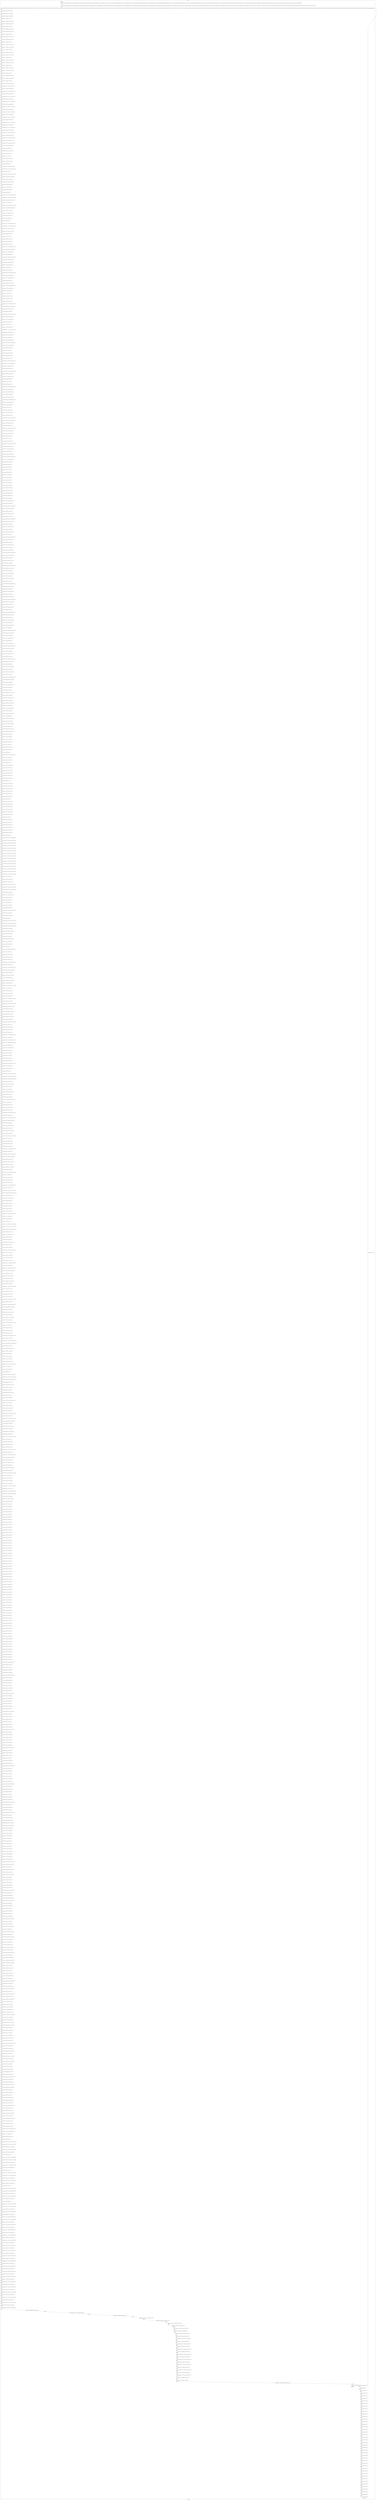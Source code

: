 digraph G {
label="Btor2XCFA";
subgraph cluster_0 {
label="main";
main_init[];
l1[];
l3[];
l4[];
l5[];
l6[];
l7[];
l8[];
l9[];
l10[];
l11[];
l12[];
l13[];
l14[];
l15[];
l16[];
l17[];
l18[];
l19[];
l20[];
l21[];
l22[];
l23[];
l24[];
l25[];
l26[];
l27[];
l28[];
l29[];
l30[];
l31[];
l32[];
l33[];
l34[];
l35[];
l36[];
l37[];
l38[];
l39[];
l40[];
l41[];
l42[];
l43[];
l44[];
l45[];
l46[];
l47[];
l48[];
l49[];
l50[];
l51[];
l52[];
l53[];
l54[];
l55[];
l56[];
l57[];
l58[];
l59[];
l60[];
l61[];
l62[];
l63[];
l64[];
l65[];
l66[];
l67[];
l68[];
l69[];
l70[];
l71[];
l72[];
l73[];
l74[];
l75[];
l76[];
l77[];
l78[];
l79[];
l80[];
l81[];
l82[];
l83[];
l84[];
l85[];
l86[];
l87[];
l88[];
l89[];
l90[];
l91[];
l92[];
l93[];
l94[];
l95[];
l96[];
l97[];
l98[];
l99[];
l100[];
l101[];
l102[];
l103[];
l104[];
l105[];
l106[];
l107[];
l108[];
l109[];
l110[];
l111[];
l112[];
l113[];
l114[];
l115[];
l116[];
l117[];
l118[];
l119[];
l120[];
l121[];
l122[];
l123[];
l124[];
l125[];
l126[];
l127[];
l128[];
l129[];
l130[];
l131[];
l132[];
l133[];
l134[];
l135[];
l136[];
l137[];
l138[];
l139[];
l140[];
l141[];
l142[];
l143[];
l144[];
l145[];
l146[];
l147[];
l148[];
l149[];
l150[];
l151[];
l152[];
l153[];
l154[];
l155[];
l156[];
l157[];
l158[];
l159[];
l160[];
l161[];
l162[];
l163[];
l164[];
l165[];
l166[];
l167[];
l168[];
l169[];
l170[];
l171[];
l172[];
l173[];
l174[];
l175[];
l176[];
l177[];
l178[];
l179[];
l180[];
l181[];
l182[];
l183[];
l184[];
l185[];
l186[];
l187[];
l188[];
l189[];
l190[];
l191[];
l192[];
l193[];
l194[];
l195[];
l196[];
l197[];
l198[];
l199[];
l200[];
l201[];
l202[];
l203[];
l204[];
l205[];
l206[];
l207[];
l208[];
l209[];
l210[];
l211[];
l212[];
l213[];
l214[];
l215[];
l216[];
l217[];
l218[];
l219[];
l220[];
l221[];
l222[];
l223[];
l224[];
l225[];
l226[];
l227[];
l228[];
l229[];
l230[];
l231[];
l232[];
l233[];
l234[];
l235[];
l236[];
l237[];
l238[];
l239[];
l240[];
l241[];
l242[];
l243[];
l244[];
l245[];
l246[];
l247[];
l248[];
l249[];
l250[];
l251[];
l252[];
l253[];
l254[];
l255[];
l256[];
l257[];
l258[];
l259[];
l260[];
l261[];
l262[];
l263[];
l264[];
l265[];
l266[];
l267[];
l268[];
l269[];
l270[];
l271[];
l272[];
l273[];
l274[];
l275[];
l276[];
l277[];
l278[];
l279[];
l280[];
l281[];
l282[];
l283[];
l284[];
l285[];
l286[];
l287[];
l288[];
l289[];
l290[];
l291[];
l292[];
l293[];
l294[];
l295[];
l296[];
l297[];
l298[];
l299[];
l300[];
l301[];
l302[];
l303[];
l304[];
l305[];
l306[];
l307[];
l308[];
l309[];
l310[];
l311[];
l312[];
l313[];
l314[];
l315[];
l316[];
l317[];
l318[];
l319[];
l320[];
l321[];
l322[];
l323[];
l324[];
l325[];
l326[];
l327[];
l328[];
l329[];
l330[];
l331[];
l332[];
l333[];
l334[];
l335[];
l336[];
l337[];
l338[];
l339[];
l340[];
l341[];
l342[];
l343[];
l344[];
l345[];
l346[];
l347[];
l348[];
l349[];
l350[];
l351[];
l352[];
l353[];
l354[];
l355[];
l356[];
l357[];
l358[];
l359[];
l360[];
l361[];
l362[];
l363[];
l364[];
l365[];
l366[];
l367[];
l368[];
l369[];
l370[];
l371[];
l372[];
l373[];
l374[];
l375[];
l376[];
l377[];
l378[];
l379[];
l380[];
l381[];
l382[];
l383[];
l384[];
l385[];
l386[];
l387[];
l388[];
l389[];
l390[];
l391[];
l392[];
l393[];
l394[];
l395[];
l396[];
l397[];
l398[];
l399[];
l400[];
l401[];
l402[];
l403[];
l404[];
l405[];
l406[];
l407[];
l408[];
l409[];
l410[];
l411[];
l412[];
l413[];
l414[];
l415[];
l416[];
l417[];
l418[];
l419[];
l420[];
l421[];
l422[];
l423[];
l424[];
l425[];
l426[];
l427[];
l428[];
l429[];
l430[];
l431[];
l432[];
l433[];
l434[];
l435[];
l436[];
l437[];
l438[];
l439[];
l440[];
l441[];
l442[];
l443[];
l444[];
l445[];
l446[];
l447[];
l448[];
l449[];
l450[];
l451[];
l452[];
l453[];
l454[];
l455[];
l456[];
l457[];
l458[];
l459[];
l460[];
l461[];
l462[];
l463[];
l464[];
l465[];
l466[];
l467[];
l468[];
l469[];
l470[];
l471[];
l472[];
l473[];
l474[];
l475[];
l476[];
l477[];
l478[];
l479[];
l480[];
l481[];
l482[];
l483[];
l484[];
l485[];
l486[];
l487[];
l488[];
l489[];
l490[];
l491[];
l492[];
l493[];
l494[];
l495[];
l496[];
l497[];
l498[];
l499[];
l500[];
l501[];
l502[];
l503[];
l504[];
l505[];
l506[];
l507[];
l508[];
l509[];
l510[];
l511[];
l512[];
l513[];
l514[];
l515[];
l516[];
l517[];
l518[];
l519[];
l520[];
l521[];
l522[];
l523[];
l524[];
l525[];
l526[];
l527[];
l528[];
l529[];
l530[];
l531[];
l532[];
l533[];
l534[];
l535[];
l536[];
l537[];
l538[];
l539[];
l540[];
l541[];
l542[];
l543[];
l544[];
l545[];
l546[];
l547[];
l548[];
l549[];
l550[];
l551[];
l552[];
l553[];
l554[];
l555[];
l556[];
l557[];
l558[];
l559[];
l560[];
l561[];
l562[];
l563[];
l564[];
l565[];
l566[];
l567[];
l568[];
l569[];
l570[];
l571[];
l572[];
l573[];
l574[];
l575[];
l576[];
l577[];
l578[];
l579[];
l580[];
l581[];
l582[];
l583[];
l584[];
l585[];
l586[];
l587[];
l588[];
l589[];
l590[];
l591[];
l592[];
l593[];
l594[];
l595[];
l596[];
l597[];
l598[];
l599[];
l600[];
l601[];
l602[];
l603[];
l604[];
l605[];
l606[];
l607[];
l608[];
l609[];
l610[];
l611[];
l612[];
l613[];
l614[];
l615[];
l616[];
l617[];
l618[];
l619[];
l620[];
l621[];
l622[];
l623[];
l624[];
l625[];
l626[];
l627[];
l628[];
l629[];
l630[];
l631[];
l632[];
l633[];
l634[];
l635[];
l636[];
l637[];
l638[];
l639[];
l640[];
l641[];
l642[];
l643[];
l644[];
l645[];
l646[];
l647[];
l648[];
l649[];
l650[];
l651[];
l652[];
l653[];
l654[];
l655[];
l656[];
l657[];
l658[];
l659[];
l660[];
l661[];
l662[];
l663[];
l664[];
l665[];
l666[];
l667[];
l668[];
l669[];
l670[];
l671[];
l672[];
l673[];
l674[];
l675[];
l676[];
l677[];
l678[];
l679[];
l680[];
l681[];
l682[];
l683[];
l684[];
l685[];
l686[];
l687[];
l688[];
l689[];
l690[];
l691[];
l692[];
l693[];
l694[];
l695[];
l696[];
l697[];
l698[];
l699[];
l700[];
l701[];
l702[];
l703[];
l704[];
l705[];
l706[];
l707[];
l708[];
l709[];
l710[];
l711[];
l712[];
l713[];
l714[];
l715[];
l716[];
l717[];
l718[];
l719[];
l720[];
l721[];
l722[];
l723[];
l724[];
l725[];
l726[];
l727[];
l728[];
l729[];
l730[];
l731[];
l732[];
l733[];
l734[];
l735[];
l736[];
l737[];
l738[];
l739[];
l740[];
l741[];
l742[];
l743[];
l744[];
l745[];
l746[];
l747[];
l748[];
l749[];
l750[];
l751[];
l752[];
l753[];
l754[];
l755[];
l756[];
l757[];
l758[];
l759[];
l760[];
l761[];
l762[];
l763[];
l764[];
l765[];
l766[];
l767[];
l768[];
l769[];
l770[];
l771[];
l772[];
l773[];
l774[];
l775[];
l776[];
l777[];
l778[];
l779[];
l780[];
l781[];
l782[];
l783[];
l784[];
l785[];
l786[];
l787[];
l788[];
l789[];
l790[];
l791[];
l792[];
l793[];
l794[];
l795[];
l796[];
l797[];
l798[];
l799[];
l800[];
l801[];
l802[];
l803[];
l804[];
l805[];
l806[];
l807[];
l808[];
l809[];
l810[];
l811[];
l812[];
l813[];
l814[];
l815[];
l816[];
l817[];
l818[];
l819[];
l820[];
l821[];
l822[];
l823[];
l824[];
l825[];
l826[];
l827[];
l828[];
l829[];
l830[];
l831[];
l832[];
l833[];
l834[];
l835[];
l836[];
l837[];
l838[];
l839[];
l840[];
l841[];
l842[];
l843[];
l844[];
l845[];
l846[];
l847[];
l848[];
l849[];
l850[];
l851[];
l852[];
l853[];
l854[];
l855[];
l856[];
l857[];
l858[];
l859[];
l860[];
l861[];
l862[];
l863[];
l864[];
l865[];
l866[];
l867[];
l868[];
l869[];
l870[];
l871[];
l872[];
l873[];
l874[];
l875[];
l876[];
l877[];
l878[];
l879[];
l880[];
l881[];
l882[];
l883[];
l884[];
l885[];
l886[];
l887[];
l888[];
l889[];
l890[];
l891[];
l892[];
l893[];
l894[];
l895[];
l896[];
l897[];
l898[];
l899[];
l900[];
l901[];
l902[];
l903[];
l904[];
l905[];
l906[];
l907[];
l908[];
l909[];
l910[];
l911[];
l912[];
l913[];
l914[];
l915[];
l916[];
l917[];
l918[];
l919[];
l920[];
main_error[];
l921[];
l922[];
l923[];
l924[];
l925[];
l926[];
l927[];
l928[];
l929[];
l930[];
l931[];
l932[];
l933[];
l934[];
l935[];
l936[];
l937[];
l938[];
l939[];
l940[];
l941[];
l942[];
l943[];
l944[];
l945[];
l946[];
l947[];
l948[];
l949[];
l950[];
l951[];
l952[];
l953[];
l954[];
l955[];
l956[];
l957[];
l958[];
l959[];
l960[];
l961[];
l962[];
l963[];
l964[];
main_init -> l1 [label="[(assign const_7 #b0000000000000000),(assign const_10 #b00000000),(assign const_33 #b0),(assign const_127 #b0000000000000000),(assign const_130 #b00000000),(assign const_149 #b00000001),(assign const_240 #b1),(assign const_246 #b000000000000000000000000),(assign const_247 #b0000000000000000),(assign const_249 #b00000000000000000000000000010000),(assign const_251 #b00000000000000000000000000001010),(assign const_263 #b00000000000000000000000000000001),(assign const_271 #b00000000000000000000000000000100),(assign const_278 #b00000101),(assign const_289 #b00000000000000000000000001100100),(assign const_297 #b00000000000000000000000000000000),(assign const_315 #b00000000000000000000000000000010),(assign const_342 #b00000000000000000000000000000011),(assign const_630 #b0000000000010110),(assign const_649 #b00000010),(assign const_694 #b0000000000100001),(assign const_713 #b00000011),(assign const_758 #b0000000000101100),(assign const_777 #b00000100),(assign const_822 #b0000000000001011)] "];
l3 -> l4 [label="[(havoc input_156),(havoc input_158),(havoc input_160),(havoc input_162),(havoc input_164),(havoc input_166),(havoc input_168),(havoc input_170),(havoc input_172),(havoc input_174),(havoc input_176),(havoc input_178),(havoc input_180),(havoc input_182),(havoc input_184),(havoc input_186),(havoc input_188),(havoc input_190),(havoc input_192),(havoc input_194),(havoc input_196),(havoc input_198),(havoc input_200),(havoc input_202),(havoc input_204),(havoc input_206),(havoc input_208),(havoc input_210),(havoc input_212),(havoc input_214),(havoc input_216),(havoc input_218),(havoc input_220),(havoc input_222),(havoc input_224),(havoc input_226),(havoc input_228),(havoc input_230),(havoc input_232),(havoc input_234),(havoc input_236),(havoc input_238),(havoc input_242),(havoc input_244),(havoc input_262),(havoc input_277),(havoc input_286),(havoc input_296),(havoc input_302),(havoc input_309),(havoc input_314),(havoc input_324),(havoc input_329),(havoc input_336),(havoc input_341),(havoc input_351),(havoc input_356),(havoc input_363),(havoc input_368),(havoc input_377),(havoc input_382),(havoc input_389),(havoc input_394),(havoc input_411),(havoc input_417),(havoc input_423),(havoc input_431),(havoc input_438),(havoc input_444),(havoc input_452),(havoc input_459),(havoc input_465),(havoc input_473),(havoc input_480),(havoc input_486),(havoc input_494),(havoc input_500),(havoc input_505),(havoc input_512),(havoc input_579),(havoc input_594),(havoc input_612),(havoc input_627),(havoc input_643),(havoc input_659),(havoc input_676),(havoc input_691),(havoc input_707),(havoc input_723),(havoc input_740),(havoc input_755),(havoc input_771),(havoc input_787),(havoc input_804),(havoc input_819)] "];
l4 -> l5 [label="[(assign binary_98 (bvand state_34 (bvnot state_36)))] "];
l5 -> l6 [label="[(assign binary_99 (bvand binary_98 (bvnot state_38)))] "];
l6 -> l7 [label="[(assign binary_100 (bvand binary_99 (bvnot state_40)))] "];
l7 -> l8 [label="[(assign binary_101 (bvand binary_100 state_42))] "];
l8 -> l9 [label="[(assign binary_102 (bvand binary_101 (bvnot state_44)))] "];
l9 -> l10 [label="[(assign binary_103 (bvand binary_102 (bvnot state_46)))] "];
l10 -> l11 [label="[(assign binary_104 (bvand binary_103 state_48))] "];
l11 -> l12 [label="[(assign binary_105 (bvand binary_104 (bvnot state_50)))] "];
l12 -> l13 [label="[(assign binary_106 (bvand binary_105 (bvnot state_52)))] "];
l13 -> l14 [label="[(assign binary_107 (bvand binary_106 state_54))] "];
l14 -> l15 [label="[(assign binary_108 (bvand binary_107 (bvnot state_56)))] "];
l15 -> l16 [label="[(assign binary_109 (bvand binary_108 (bvnot state_58)))] "];
l16 -> l17 [label="[(assign binary_110 (bvand binary_109 state_60))] "];
l17 -> l18 [label="[(assign binary_111 (bvand binary_110 (bvnot state_62)))] "];
l18 -> l19 [label="[(assign binary_112 (bvand binary_111 (bvnot state_64)))] "];
l19 -> l20 [label="[(assign binary_113 (bvand binary_112 state_66))] "];
l20 -> l21 [label="[(assign binary_114 (bvand binary_113 (bvnot state_68)))] "];
l21 -> l22 [label="[(assign binary_115 (bvand binary_114 (bvnot state_70)))] "];
l22 -> l23 [label="[(assign binary_116 (bvand binary_115 state_72))] "];
l23 -> l24 [label="[(assign binary_117 (bvand binary_116 (bvnot state_74)))] "];
l24 -> l25 [label="[(assign binary_118 (bvand binary_117 (bvnot state_76)))] "];
l25 -> l26 [label="[(assign binary_119 (bvand binary_118 state_78))] "];
l26 -> l27 [label="[(assign binary_120 (bvand binary_119 (bvnot state_80)))] "];
l27 -> l28 [label="[(assign binary_121 (bvand binary_120 (bvnot state_82)))] "];
l28 -> l29 [label="[(assign binary_122 (bvand binary_121 state_84))] "];
l29 -> l30 [label="[(assign binary_123 (bvand binary_122 (bvnot state_86)))] "];
l30 -> l31 [label="[(assign binary_124 (bvand binary_123 (bvnot state_88)))] "];
l31 -> l32 [label="[(assign binary_125 (bvand binary_124 state_90))] "];
l32 -> l33 [label="[(assign binary_126 (bvand binary_125 (bvnot state_92)))] "];
l33 -> l34 [label="[(assign comparison_128 (ite (= const_127 state_8) #b1 #b0))] "];
l34 -> l35 [label="[(assign binary_129 (bvand binary_126 comparison_128))] "];
l35 -> l36 [label="[(assign comparison_131 (ite (= const_130 state_11) #b1 #b0))] "];
l36 -> l37 [label="[(assign binary_132 (bvand binary_129 comparison_131))] "];
l37 -> l38 [label="[(assign comparison_133 (ite (= const_127 state_13) #b1 #b0))] "];
l38 -> l39 [label="[(assign binary_134 (bvand binary_132 comparison_133))] "];
l39 -> l40 [label="[(assign comparison_135 (ite (= const_127 state_15) #b1 #b0))] "];
l40 -> l41 [label="[(assign binary_136 (bvand binary_134 comparison_135))] "];
l41 -> l42 [label="[(assign comparison_137 (ite (= const_127 state_17) #b1 #b0))] "];
l42 -> l43 [label="[(assign binary_138 (bvand binary_136 comparison_137))] "];
l43 -> l44 [label="[(assign comparison_139 (ite (= const_127 state_19) #b1 #b0))] "];
l44 -> l45 [label="[(assign binary_140 (bvand binary_138 comparison_139))] "];
l45 -> l46 [label="[(assign comparison_141 (ite (= const_127 state_21) #b1 #b0))] "];
l46 -> l47 [label="[(assign binary_142 (bvand binary_140 comparison_141))] "];
l47 -> l48 [label="[(assign comparison_143 (ite (= const_127 state_23) #b1 #b0))] "];
l48 -> l49 [label="[(assign binary_144 (bvand binary_142 comparison_143))] "];
l49 -> l50 [label="[(assign comparison_145 (ite (= const_127 state_25) #b1 #b0))] "];
l50 -> l51 [label="[(assign binary_146 (bvand binary_144 comparison_145))] "];
l51 -> l52 [label="[(assign comparison_147 (ite (= const_127 state_27) #b1 #b0))] "];
l52 -> l53 [label="[(assign binary_148 (bvand binary_146 comparison_147))] "];
l53 -> l54 [label="[(assign comparison_150 (ite (= const_149 state_29) #b1 #b0))] "];
l54 -> l55 [label="[(assign binary_151 (bvand binary_148 comparison_150))] "];
l55 -> l56 [label="[(assign comparison_152 (ite (= const_127 state_31) #b1 #b0))] "];
l56 -> l57 [label="[(assign binary_153 (bvand binary_151 comparison_152))] "];
l57 -> l58 [label="[(assign binary_154 (bvand state_96 binary_153))] "];
l58 -> l59 [label="[(assign binary_243 (bvor input_182 (bvnot input_242)))] "];
l59 -> l60 [label="[(assign binary_245 (bvor input_184 input_242))] "];
l60 -> l61 [label="[(assign binary_248 (++ input_156 const_247))] "];
l61 -> l62 [label="[(assign binary_250 (bvashr binary_248 const_249))] "];
l62 -> l63 [label="[(assign binary_252 (bvsrem binary_250 const_251))] "];
l63 -> l64 [label="[(assign slice_253 (extract binary_252 8 32))] "];
l64 -> l65 [label="[(assign comparison_254 (ite (= const_246 slice_253) #b1 #b0))] "];
l65 -> l66 [label="[(assign ternary_255 (ite (= input_242 #b1) const_130 input_158))] "];
l66 -> l67 [label="[(assign slice_256 (extract binary_252 0 8))] "];
l67 -> l68 [label="[(assign comparison_257 (ite (= ternary_255 slice_256) #b1 #b0))] "];
l68 -> l69 [label="[(assign binary_258 (bvand comparison_254 comparison_257))] "];
l69 -> l70 [label="[(assign binary_259 (bvand binary_245 binary_258))] "];
l70 -> l71 [label="[(assign binary_260 (bvor (bvnot input_244) binary_259))] "];
l71 -> l72 [label="[(assign binary_261 (bvand binary_243 binary_260))] "];
l72 -> l73 [label="[(assign binary_264 (++ const_246 ternary_255))] "];
l73 -> l74 [label="[(assign binary_265 (bvadd const_263 binary_264))] "];
l74 -> l75 [label="[(assign slice_266 (extract binary_265 0 8))] "];
l75 -> l76 [label="[(assign ternary_267 (ite (= input_244 #b1) slice_266 ternary_255))] "];
l76 -> l77 [label="[(assign comparison_268 (ite (= slice_256 ternary_267) #b1 #b0))] "];
l77 -> l78 [label="[(assign binary_269 (bvand comparison_254 comparison_268))] "];
l78 -> l79 [label="[(assign binary_270 (++ const_246 ternary_267))] "];
l79 -> l80 [label="[(assign comparison_272 (ite (bvule binary_270 const_271) #b1 #b0))] "];
l80 -> l81 [label="[(assign binary_273 (bvand (bvnot binary_269) comparison_272))] "];
l81 -> l82 [label="[(assign binary_274 (bvand binary_245 binary_273))] "];
l82 -> l83 [label="[(assign binary_275 (bvor (bvnot input_262) binary_274))] "];
l83 -> l84 [label="[(assign binary_276 (bvand binary_261 binary_275))] "];
l84 -> l85 [label="[(assign binary_279 (bvadd const_263 binary_270))] "];
l85 -> l86 [label="[(assign slice_280 (extract binary_279 0 8))] "];
l86 -> l87 [label="[(assign ternary_281 (ite (= input_262 #b1) slice_280 ternary_267))] "];
l87 -> l88 [label="[(assign comparison_282 (ite (= const_278 ternary_281) #b1 #b0))] "];
l88 -> l89 [label="[(assign binary_283 (bvand binary_245 comparison_282))] "];
l89 -> l90 [label="[(assign binary_284 (bvor (bvnot input_277) binary_283))] "];
l90 -> l91 [label="[(assign binary_285 (bvand binary_276 binary_284))] "];
l91 -> l92 [label="[(assign binary_287 (++ input_160 const_247))] "];
l92 -> l93 [label="[(assign binary_288 (bvashr binary_287 const_249))] "];
l93 -> l94 [label="[(assign binary_290 (bvsrem binary_288 const_289))] "];
l94 -> l95 [label="[(assign binary_291 (bvsdiv binary_290 const_251))] "];
l95 -> l96 [label="[(assign comparison_292 (ite (= const_263 binary_291) #b1 #b0))] "];
l96 -> l97 [label="[(assign binary_293 (bvand input_190 (bvnot comparison_292)))] "];
l97 -> l98 [label="[(assign binary_294 (bvor (bvnot input_286) binary_293))] "];
l98 -> l99 [label="[(assign binary_295 (bvand binary_285 binary_294))] "];
l99 -> l100 [label="[(assign comparison_298 (ite (= const_297 binary_288) #b1 #b0))] "];
l100 -> l101 [label="[(assign binary_299 (bvand input_192 comparison_298))] "];
l101 -> l102 [label="[(assign binary_300 (bvor (bvnot input_296) binary_299))] "];
l102 -> l103 [label="[(assign binary_301 (bvand binary_295 binary_300))] "];
l103 -> l104 [label="[(assign binary_303 (++ input_162 const_247))] "];
l104 -> l105 [label="[(assign binary_304 (bvashr binary_303 const_249))] "];
l105 -> l106 [label="[(assign comparison_305 (ite (= const_263 binary_304) #b1 #b0))] "];
l106 -> l107 [label="[(assign binary_306 (bvand input_196 comparison_305))] "];
l107 -> l108 [label="[(assign binary_307 (bvor (bvnot input_302) binary_306))] "];
l108 -> l109 [label="[(assign binary_308 (bvand binary_301 binary_307))] "];
l109 -> l110 [label="[(assign binary_310 (bvand input_196 (bvnot input_302)))] "];
l110 -> l111 [label="[(assign binary_311 (bvand (bvnot comparison_305) binary_310))] "];
l111 -> l112 [label="[(assign binary_312 (bvor (bvnot input_309) binary_311))] "];
l112 -> l113 [label="[(assign binary_313 (bvand binary_308 binary_312))] "];
l113 -> l114 [label="[(assign binary_316 (++ input_164 const_247))] "];
l114 -> l115 [label="[(assign binary_317 (bvashr binary_316 const_249))] "];
l115 -> l116 [label="[(assign binary_318 (bvsrem binary_317 const_289))] "];
l116 -> l117 [label="[(assign binary_319 (bvsdiv binary_318 const_251))] "];
l117 -> l118 [label="[(assign comparison_320 (ite (= const_315 binary_319) #b1 #b0))] "];
l118 -> l119 [label="[(assign binary_321 (bvand input_202 (bvnot comparison_320)))] "];
l119 -> l120 [label="[(assign binary_322 (bvor (bvnot input_314) binary_321))] "];
l120 -> l121 [label="[(assign binary_323 (bvand binary_313 binary_322))] "];
l121 -> l122 [label="[(assign comparison_325 (ite (= const_297 binary_317) #b1 #b0))] "];
l122 -> l123 [label="[(assign binary_326 (bvand input_204 comparison_325))] "];
l123 -> l124 [label="[(assign binary_327 (bvor (bvnot input_324) binary_326))] "];
l124 -> l125 [label="[(assign binary_328 (bvand binary_323 binary_327))] "];
l125 -> l126 [label="[(assign binary_330 (++ input_166 const_247))] "];
l126 -> l127 [label="[(assign binary_331 (bvashr binary_330 const_249))] "];
l127 -> l128 [label="[(assign comparison_332 (ite (= const_315 binary_331) #b1 #b0))] "];
l128 -> l129 [label="[(assign binary_333 (bvand input_208 comparison_332))] "];
l129 -> l130 [label="[(assign binary_334 (bvor (bvnot input_329) binary_333))] "];
l130 -> l131 [label="[(assign binary_335 (bvand binary_328 binary_334))] "];
l131 -> l132 [label="[(assign binary_337 (bvand input_208 (bvnot input_329)))] "];
l132 -> l133 [label="[(assign binary_338 (bvand (bvnot comparison_332) binary_337))] "];
l133 -> l134 [label="[(assign binary_339 (bvor (bvnot input_336) binary_338))] "];
l134 -> l135 [label="[(assign binary_340 (bvand binary_335 binary_339))] "];
l135 -> l136 [label="[(assign binary_343 (++ input_168 const_247))] "];
l136 -> l137 [label="[(assign binary_344 (bvashr binary_343 const_249))] "];
l137 -> l138 [label="[(assign binary_345 (bvsrem binary_344 const_289))] "];
l138 -> l139 [label="[(assign binary_346 (bvsdiv binary_345 const_251))] "];
l139 -> l140 [label="[(assign comparison_347 (ite (= const_342 binary_346) #b1 #b0))] "];
l140 -> l141 [label="[(assign binary_348 (bvand input_214 (bvnot comparison_347)))] "];
l141 -> l142 [label="[(assign binary_349 (bvor (bvnot input_341) binary_348))] "];
l142 -> l143 [label="[(assign binary_350 (bvand binary_340 binary_349))] "];
l143 -> l144 [label="[(assign comparison_352 (ite (= const_297 binary_344) #b1 #b0))] "];
l144 -> l145 [label="[(assign binary_353 (bvand input_216 comparison_352))] "];
l145 -> l146 [label="[(assign binary_354 (bvor (bvnot input_351) binary_353))] "];
l146 -> l147 [label="[(assign binary_355 (bvand binary_350 binary_354))] "];
l147 -> l148 [label="[(assign binary_357 (++ input_170 const_247))] "];
l148 -> l149 [label="[(assign binary_358 (bvashr binary_357 const_249))] "];
l149 -> l150 [label="[(assign comparison_359 (ite (= const_342 binary_358) #b1 #b0))] "];
l150 -> l151 [label="[(assign binary_360 (bvand input_220 comparison_359))] "];
l151 -> l152 [label="[(assign binary_361 (bvor (bvnot input_356) binary_360))] "];
l152 -> l153 [label="[(assign binary_362 (bvand binary_355 binary_361))] "];
l153 -> l154 [label="[(assign binary_364 (bvand input_220 (bvnot input_356)))] "];
l154 -> l155 [label="[(assign binary_365 (bvand (bvnot comparison_359) binary_364))] "];
l155 -> l156 [label="[(assign binary_366 (bvor (bvnot input_363) binary_365))] "];
l156 -> l157 [label="[(assign binary_367 (bvand binary_362 binary_366))] "];
l157 -> l158 [label="[(assign binary_369 (++ input_172 const_247))] "];
l158 -> l159 [label="[(assign binary_370 (bvashr binary_369 const_249))] "];
l159 -> l160 [label="[(assign binary_371 (bvsrem binary_370 const_289))] "];
l160 -> l161 [label="[(assign binary_372 (bvsdiv binary_371 const_251))] "];
l161 -> l162 [label="[(assign comparison_373 (ite (= const_271 binary_372) #b1 #b0))] "];
l162 -> l163 [label="[(assign binary_374 (bvand input_226 (bvnot comparison_373)))] "];
l163 -> l164 [label="[(assign binary_375 (bvor (bvnot input_368) binary_374))] "];
l164 -> l165 [label="[(assign binary_376 (bvand binary_367 binary_375))] "];
l165 -> l166 [label="[(assign comparison_378 (ite (= const_297 binary_370) #b1 #b0))] "];
l166 -> l167 [label="[(assign binary_379 (bvand input_228 comparison_378))] "];
l167 -> l168 [label="[(assign binary_380 (bvor (bvnot input_377) binary_379))] "];
l168 -> l169 [label="[(assign binary_381 (bvand binary_376 binary_380))] "];
l169 -> l170 [label="[(assign binary_383 (++ input_174 const_247))] "];
l170 -> l171 [label="[(assign binary_384 (bvashr binary_383 const_249))] "];
l171 -> l172 [label="[(assign comparison_385 (ite (= const_271 binary_384) #b1 #b0))] "];
l172 -> l173 [label="[(assign binary_386 (bvand input_232 comparison_385))] "];
l173 -> l174 [label="[(assign binary_387 (bvor (bvnot input_382) binary_386))] "];
l174 -> l175 [label="[(assign binary_388 (bvand binary_381 binary_387))] "];
l175 -> l176 [label="[(assign binary_390 (bvand input_232 (bvnot input_382)))] "];
l176 -> l177 [label="[(assign binary_391 (bvand (bvnot comparison_385) binary_390))] "];
l177 -> l178 [label="[(assign binary_392 (bvor (bvnot input_389) binary_391))] "];
l178 -> l179 [label="[(assign binary_393 (bvand binary_388 binary_392))] "];
l179 -> l180 [label="[(assign binary_395 (bvor input_224 input_368))] "];
l180 -> l181 [label="[(assign binary_396 (bvor binary_395 input_377))] "];
l181 -> l182 [label="[(assign binary_397 (bvor input_212 input_341))] "];
l182 -> l183 [label="[(assign binary_398 (bvor binary_397 input_351))] "];
l183 -> l184 [label="[(assign binary_399 (bvor input_200 input_314))] "];
l184 -> l185 [label="[(assign binary_400 (bvor binary_399 input_324))] "];
l185 -> l186 [label="[(assign binary_401 (bvor input_180 input_277))] "];
l186 -> l187 [label="[(assign binary_402 (bvor input_188 input_286))] "];
l187 -> l188 [label="[(assign binary_403 (bvor binary_402 input_296))] "];
l188 -> l189 [label="[(assign binary_404 (bvand binary_401 binary_403))] "];
l189 -> l190 [label="[(assign binary_405 (bvand binary_400 binary_404))] "];
l190 -> l191 [label="[(assign binary_406 (bvand binary_398 binary_405))] "];
l191 -> l192 [label="[(assign binary_407 (bvand binary_396 binary_406))] "];
l192 -> l193 [label="[(assign binary_408 (bvand input_238 binary_407))] "];
l193 -> l194 [label="[(assign binary_409 (bvor (bvnot input_394) binary_408))] "];
l194 -> l195 [label="[(assign binary_410 (bvand binary_393 binary_409))] "];
l195 -> l196 [label="[(assign binary_412 (bvand binary_401 (bvnot comparison_298)))] "];
l196 -> l197 [label="[(assign binary_413 (bvand input_192 (bvnot input_296)))] "];
l197 -> l198 [label="[(assign binary_414 (bvand binary_412 binary_413))] "];
l198 -> l199 [label="[(assign binary_415 (bvor (bvnot input_411) binary_414))] "];
l199 -> l200 [label="[(assign binary_416 (bvand binary_410 binary_415))] "];
l200 -> l201 [label="[(assign binary_418 (bvand binary_401 (bvnot comparison_298)))] "];
l201 -> l202 [label="[(assign binary_419 (bvand binary_413 (bvnot input_411)))] "];
l202 -> l203 [label="[(assign binary_420 (bvand binary_418 binary_419))] "];
l203 -> l204 [label="[(assign binary_421 (bvor (bvnot input_417) binary_420))] "];
l204 -> l205 [label="[(assign binary_422 (bvand binary_416 binary_421))] "];
l205 -> l206 [label="[(assign binary_424 (bvand input_182 (bvnot input_242)))] "];
l206 -> l207 [label="[(assign binary_425 (bvor binary_424 input_417))] "];
l207 -> l208 [label="[(assign binary_426 (bvand (bvnot comparison_298) binary_425))] "];
l208 -> l209 [label="[(assign binary_427 (bvand binary_419 (bvnot input_417)))] "];
l209 -> l210 [label="[(assign binary_428 (bvand binary_426 binary_427))] "];
l210 -> l211 [label="[(assign binary_429 (bvor (bvnot input_423) binary_428))] "];
l211 -> l212 [label="[(assign binary_430 (bvand binary_422 binary_429))] "];
l212 -> l213 [label="[(assign binary_432 (bvand input_204 (bvnot input_324)))] "];
l213 -> l214 [label="[(assign binary_433 (bvand (bvnot comparison_325) binary_432))] "];
l214 -> l215 [label="[(assign binary_434 (bvand binary_401 (bvnot input_417)))] "];
l215 -> l216 [label="[(assign binary_435 (bvand binary_433 binary_434))] "];
l216 -> l217 [label="[(assign binary_436 (bvor (bvnot input_431) binary_435))] "];
l217 -> l218 [label="[(assign binary_437 (bvand binary_430 binary_436))] "];
l218 -> l219 [label="[(assign binary_439 (bvand (bvnot comparison_325) binary_434))] "];
l219 -> l220 [label="[(assign binary_440 (bvand binary_432 (bvnot input_431)))] "];
l220 -> l221 [label="[(assign binary_441 (bvand binary_439 binary_440))] "];
l221 -> l222 [label="[(assign binary_442 (bvor (bvnot input_438) binary_441))] "];
l222 -> l223 [label="[(assign binary_443 (bvand binary_437 binary_442))] "];
l223 -> l224 [label="[(assign binary_445 (bvand binary_425 (bvnot input_423)))] "];
l224 -> l225 [label="[(assign binary_446 (bvor binary_445 input_438))] "];
l225 -> l226 [label="[(assign binary_447 (bvand (bvnot comparison_325) binary_446))] "];
l226 -> l227 [label="[(assign binary_448 (bvand binary_440 (bvnot input_438)))] "];
l227 -> l228 [label="[(assign binary_449 (bvand binary_447 binary_448))] "];
l228 -> l229 [label="[(assign binary_450 (bvor (bvnot input_444) binary_449))] "];
l229 -> l230 [label="[(assign binary_451 (bvand binary_443 binary_450))] "];
l230 -> l231 [label="[(assign binary_453 (bvand input_216 (bvnot input_351)))] "];
l231 -> l232 [label="[(assign binary_454 (bvand (bvnot comparison_352) binary_453))] "];
l232 -> l233 [label="[(assign binary_455 (bvand binary_434 (bvnot input_438)))] "];
l233 -> l234 [label="[(assign binary_456 (bvand binary_454 binary_455))] "];
l234 -> l235 [label="[(assign binary_457 (bvor (bvnot input_452) binary_456))] "];
l235 -> l236 [label="[(assign binary_458 (bvand binary_451 binary_457))] "];
l236 -> l237 [label="[(assign binary_460 (bvand (bvnot comparison_352) binary_455))] "];
l237 -> l238 [label="[(assign binary_461 (bvand binary_453 (bvnot input_452)))] "];
l238 -> l239 [label="[(assign binary_462 (bvand binary_460 binary_461))] "];
l239 -> l240 [label="[(assign binary_463 (bvor (bvnot input_459) binary_462))] "];
l240 -> l241 [label="[(assign binary_464 (bvand binary_458 binary_463))] "];
l241 -> l242 [label="[(assign binary_466 (bvand binary_446 (bvnot input_444)))] "];
l242 -> l243 [label="[(assign binary_467 (bvor binary_466 input_459))] "];
l243 -> l244 [label="[(assign binary_468 (bvand (bvnot comparison_352) binary_467))] "];
l244 -> l245 [label="[(assign binary_469 (bvand binary_461 (bvnot input_459)))] "];
l245 -> l246 [label="[(assign binary_470 (bvand binary_468 binary_469))] "];
l246 -> l247 [label="[(assign binary_471 (bvor (bvnot input_465) binary_470))] "];
l247 -> l248 [label="[(assign binary_472 (bvand binary_464 binary_471))] "];
l248 -> l249 [label="[(assign binary_474 (bvand input_228 (bvnot input_377)))] "];
l249 -> l250 [label="[(assign binary_475 (bvand (bvnot comparison_378) binary_474))] "];
l250 -> l251 [label="[(assign binary_476 (bvand binary_455 (bvnot input_459)))] "];
l251 -> l252 [label="[(assign binary_477 (bvand binary_475 binary_476))] "];
l252 -> l253 [label="[(assign binary_478 (bvor (bvnot input_473) binary_477))] "];
l253 -> l254 [label="[(assign binary_479 (bvand binary_472 binary_478))] "];
l254 -> l255 [label="[(assign binary_481 (bvand (bvnot comparison_378) binary_476))] "];
l255 -> l256 [label="[(assign binary_482 (bvand binary_474 (bvnot input_473)))] "];
l256 -> l257 [label="[(assign binary_483 (bvand binary_481 binary_482))] "];
l257 -> l258 [label="[(assign binary_484 (bvor (bvnot input_480) binary_483))] "];
l258 -> l259 [label="[(assign binary_485 (bvand binary_479 binary_484))] "];
l259 -> l260 [label="[(assign binary_487 (bvand binary_467 (bvnot input_465)))] "];
l260 -> l261 [label="[(assign binary_488 (bvor binary_487 input_480))] "];
l261 -> l262 [label="[(assign binary_489 (bvand (bvnot comparison_378) binary_488))] "];
l262 -> l263 [label="[(assign binary_490 (bvand binary_482 (bvnot input_480)))] "];
l263 -> l264 [label="[(assign binary_491 (bvand binary_489 binary_490))] "];
l264 -> l265 [label="[(assign binary_492 (bvor (bvnot input_486) binary_491))] "];
l265 -> l266 [label="[(assign binary_493 (bvand binary_485 binary_492))] "];
l266 -> l267 [label="[(assign binary_495 (bvor input_236 input_394))] "];
l267 -> l268 [label="[(assign binary_496 (bvand binary_476 (bvnot input_480)))] "];
l268 -> l269 [label="[(assign binary_497 (bvand binary_495 binary_496))] "];
l269 -> l270 [label="[(assign binary_498 (bvor (bvnot input_494) binary_497))] "];
l270 -> l271 [label="[(assign binary_499 (bvand binary_493 binary_498))] "];
l271 -> l272 [label="[(assign binary_501 (bvand binary_495 (bvnot input_494)))] "];
l272 -> l273 [label="[(assign binary_502 (bvand binary_496 binary_501))] "];
l273 -> l274 [label="[(assign binary_503 (bvor (bvnot input_500) binary_502))] "];
l274 -> l275 [label="[(assign binary_504 (bvand binary_499 binary_503))] "];
l275 -> l276 [label="[(assign binary_506 (bvand binary_488 (bvnot input_486)))] "];
l276 -> l277 [label="[(assign binary_507 (bvor binary_506 input_500))] "];
l277 -> l278 [label="[(assign binary_508 (bvand binary_501 (bvnot input_500)))] "];
l278 -> l279 [label="[(assign binary_509 (bvand binary_507 binary_508))] "];
l279 -> l280 [label="[(assign binary_510 (bvor (bvnot input_505) binary_509))] "];
l280 -> l281 [label="[(assign binary_511 (bvand binary_504 binary_510))] "];
l281 -> l282 [label="[(assign binary_513 (bvand binary_245 (bvnot input_277)))] "];
l282 -> l283 [label="[(assign binary_514 (bvand input_238 (bvnot input_394)))] "];
l283 -> l284 [label="[(assign binary_515 (bvor binary_514 input_494))] "];
l284 -> l285 [label="[(assign binary_516 (bvor binary_515 input_500))] "];
l285 -> l286 [label="[(assign binary_517 (bvor binary_516 input_505))] "];
l286 -> l287 [label="[(assign binary_518 (bvand binary_513 binary_517))] "];
l287 -> l288 [label="[(assign binary_519 (++ const_246 input_176))] "];
l288 -> l289 [label="[(assign binary_520 (bvsrem binary_519 const_271))] "];
l289 -> l290 [label="[(assign binary_521 (bvadd const_263 binary_520))] "];
l290 -> l291 [label="[(assign slice_522 (extract binary_521 0 8))] "];
l291 -> l292 [label="[(assign ternary_523 (ite (= input_394 #b1) slice_522 input_176))] "];
l292 -> l293 [label="[(assign binary_524 (++ const_246 ternary_523))] "];
l293 -> l294 [label="[(assign binary_525 (bvmul const_251 binary_524))] "];
l294 -> l295 [label="[(assign slice_526 (extract binary_525 0 16))] "];
l295 -> l296 [label="[(assign binary_527 (bvsrem binary_370 const_251))] "];
l296 -> l297 [label="[(assign binary_528 (bvmul const_251 binary_527))] "];
l297 -> l298 [label="[(assign binary_529 (bvadd const_271 binary_528))] "];
l298 -> l299 [label="[(assign binary_530 (bvmul const_251 binary_372))] "];
l299 -> l300 [label="[(assign binary_531 (bvmul const_251 binary_530))] "];
l300 -> l301 [label="[(assign binary_532 (bvadd binary_529 binary_531))] "];
l301 -> l302 [label="[(assign slice_533 (extract binary_532 0 16))] "];
l302 -> l303 [label="[(assign binary_534 (bvsrem binary_344 const_251))] "];
l303 -> l304 [label="[(assign binary_535 (bvmul const_251 binary_534))] "];
l304 -> l305 [label="[(assign binary_536 (bvadd const_342 binary_535))] "];
l305 -> l306 [label="[(assign binary_537 (bvmul const_251 binary_346))] "];
l306 -> l307 [label="[(assign binary_538 (bvmul const_251 binary_537))] "];
l307 -> l308 [label="[(assign binary_539 (bvadd binary_536 binary_538))] "];
l308 -> l309 [label="[(assign slice_540 (extract binary_539 0 16))] "];
l309 -> l310 [label="[(assign binary_541 (bvsrem binary_317 const_251))] "];
l310 -> l311 [label="[(assign binary_542 (bvmul const_251 binary_541))] "];
l311 -> l312 [label="[(assign binary_543 (bvadd const_315 binary_542))] "];
l312 -> l313 [label="[(assign binary_544 (bvmul const_251 binary_319))] "];
l313 -> l314 [label="[(assign binary_545 (bvmul const_251 binary_544))] "];
l314 -> l315 [label="[(assign binary_546 (bvadd binary_543 binary_545))] "];
l315 -> l316 [label="[(assign slice_547 (extract binary_546 0 16))] "];
l316 -> l317 [label="[(assign binary_548 (bvsrem binary_288 const_251))] "];
l317 -> l318 [label="[(assign binary_549 (bvmul const_251 binary_548))] "];
l318 -> l319 [label="[(assign binary_550 (bvadd const_263 binary_549))] "];
l319 -> l320 [label="[(assign binary_551 (bvmul const_251 binary_291))] "];
l320 -> l321 [label="[(assign binary_552 (bvmul const_251 binary_551))] "];
l321 -> l322 [label="[(assign binary_553 (bvadd binary_550 binary_552))] "];
l322 -> l323 [label="[(assign slice_554 (extract binary_553 0 16))] "];
l323 -> l324 [label="[(assign ternary_555 (ite (= input_411 #b1) slice_554 input_156))] "];
l324 -> l325 [label="[(assign ternary_556 (ite (= input_417 #b1) slice_554 ternary_555))] "];
l325 -> l326 [label="[(assign ternary_557 (ite (= input_423 #b1) slice_554 ternary_556))] "];
l326 -> l327 [label="[(assign ternary_558 (ite (= input_431 #b1) slice_547 ternary_557))] "];
l327 -> l328 [label="[(assign ternary_559 (ite (= input_438 #b1) slice_547 ternary_558))] "];
l328 -> l329 [label="[(assign ternary_560 (ite (= input_444 #b1) slice_547 ternary_559))] "];
l329 -> l330 [label="[(assign ternary_561 (ite (= input_452 #b1) slice_540 ternary_560))] "];
l330 -> l331 [label="[(assign ternary_562 (ite (= input_459 #b1) slice_540 ternary_561))] "];
l331 -> l332 [label="[(assign ternary_563 (ite (= input_465 #b1) slice_540 ternary_562))] "];
l332 -> l333 [label="[(assign ternary_564 (ite (= input_473 #b1) slice_533 ternary_563))] "];
l333 -> l334 [label="[(assign ternary_565 (ite (= input_480 #b1) slice_533 ternary_564))] "];
l334 -> l335 [label="[(assign ternary_566 (ite (= input_486 #b1) slice_533 ternary_565))] "];
l335 -> l336 [label="[(assign ternary_567 (ite (= input_494 #b1) slice_526 ternary_566))] "];
l336 -> l337 [label="[(assign ternary_568 (ite (= input_500 #b1) slice_526 ternary_567))] "];
l337 -> l338 [label="[(assign ternary_569 (ite (= input_505 #b1) slice_526 ternary_568))] "];
l338 -> l339 [label="[(assign binary_570 (++ ternary_569 const_247))] "];
l339 -> l340 [label="[(assign binary_571 (bvashr binary_570 const_249))] "];
l340 -> l341 [label="[(assign binary_572 (bvsrem binary_571 const_251))] "];
l341 -> l342 [label="[(assign comparison_573 (ite (= const_297 binary_572) #b1 #b0))] "];
l342 -> l343 [label="[(assign comparison_574 (ite (= const_130 ternary_281) #b1 #b0))] "];
l343 -> l344 [label="[(assign binary_575 (bvand (bvnot comparison_573) comparison_574))] "];
l344 -> l345 [label="[(assign binary_576 (bvand binary_518 binary_575))] "];
l345 -> l346 [label="[(assign binary_577 (bvor (bvnot input_512) binary_576))] "];
l346 -> l347 [label="[(assign binary_578 (bvand binary_511 binary_577))] "];
l347 -> l348 [label="[(assign binary_580 (bvor binary_403 input_411))] "];
l348 -> l349 [label="[(assign binary_581 (bvor binary_580 input_417))] "];
l349 -> l350 [label="[(assign binary_582 (bvor binary_581 input_423))] "];
l350 -> l351 [label="[(assign binary_583 (bvand binary_513 binary_582))] "];
l351 -> l352 [label="[(assign comparison_584 (ite (= const_263 binary_572) #b1 #b0))] "];
l352 -> l353 [label="[(assign binary_585 (++ const_246 ternary_281))] "];
l353 -> l354 [label="[(assign binary_586 (bvadd const_263 binary_585))] "];
l354 -> l355 [label="[(assign slice_587 (extract binary_586 0 8))] "];
l355 -> l356 [label="[(assign ternary_588 (ite (= input_512 #b1) slice_587 ternary_281))] "];
l356 -> l357 [label="[(assign comparison_589 (ite (= const_149 ternary_588) #b1 #b0))] "];
l357 -> l358 [label="[(assign binary_590 (bvand (bvnot comparison_584) comparison_589))] "];
l358 -> l359 [label="[(assign binary_591 (bvand binary_583 binary_590))] "];
l359 -> l360 [label="[(assign binary_592 (bvor (bvnot input_579) binary_591))] "];
l360 -> l361 [label="[(assign binary_593 (bvand binary_578 binary_592))] "];
l361 -> l362 [label="[(assign binary_595 (bvor input_194 input_302))] "];
l362 -> l363 [label="[(assign binary_596 (bvand input_190 (bvnot input_286)))] "];
l363 -> l364 [label="[(assign binary_597 (bvor binary_596 input_579))] "];
l364 -> l365 [label="[(assign binary_598 (bvand binary_595 binary_597))] "];
l365 -> l366 [label="[(assign slice_599 (extract binary_571 0 16))] "];
l366 -> l367 [label="[(assign ternary_600 (ite (= input_579 #b1) slice_599 input_160))] "];
l367 -> l368 [label="[(assign binary_601 (++ ternary_600 const_247))] "];
l368 -> l369 [label="[(assign binary_602 (bvashr binary_601 const_249))] "];
l369 -> l370 [label="[(assign binary_603 (bvsrem binary_602 const_289))] "];
l370 -> l371 [label="[(assign binary_604 (bvsdiv binary_603 const_251))] "];
l371 -> l372 [label="[(assign comparison_605 (ite (= const_263 binary_604) #b1 #b0))] "];
l372 -> l373 [label="[(assign binary_606 (bvsdiv binary_602 const_289))] "];
l373 -> l374 [label="[(assign comparison_607 (ite (= const_297 binary_606) #b1 #b0))] "];
l374 -> l375 [label="[(assign binary_608 (bvand comparison_605 comparison_607))] "];
l375 -> l376 [label="[(assign binary_609 (bvand binary_598 binary_608))] "];
l376 -> l377 [label="[(assign binary_610 (bvor (bvnot input_594) binary_609))] "];
l377 -> l378 [label="[(assign binary_611 (bvand binary_593 binary_610))] "];
l378 -> l379 [label="[(assign binary_613 (bvand binary_597 (bvnot input_594)))] "];
l379 -> l380 [label="[(assign binary_614 (bvand binary_595 binary_613))] "];
l380 -> l381 [label="[(assign ternary_615 (ite (= input_594 #b1) const_127 ternary_600))] "];
l381 -> l382 [label="[(assign binary_616 (++ ternary_615 const_247))] "];
l382 -> l383 [label="[(assign binary_617 (bvashr binary_616 const_249))] "];
l383 -> l384 [label="[(assign binary_618 (bvsrem binary_617 const_289))] "];
l384 -> l385 [label="[(assign binary_619 (bvsdiv binary_618 const_251))] "];
l385 -> l386 [label="[(assign comparison_620 (ite (= const_263 binary_619) #b1 #b0))] "];
l386 -> l387 [label="[(assign binary_621 (bvsdiv binary_617 const_289))] "];
l387 -> l388 [label="[(assign comparison_622 (ite (= const_297 binary_621) #b1 #b0))] "];
l388 -> l389 [label="[(assign binary_623 (bvand comparison_620 comparison_622))] "];
l389 -> l390 [label="[(assign binary_624 (bvand binary_614 binary_623))] "];
l390 -> l391 [label="[(assign binary_625 (bvor (bvnot input_612) binary_624))] "];
l391 -> l392 [label="[(assign binary_626 (bvand binary_611 binary_625))] "];
l392 -> l393 [label="[(assign binary_628 (bvand binary_613 (bvnot input_612)))] "];
l393 -> l394 [label="[(assign binary_629 (bvand binary_595 binary_628))] "];
l394 -> l395 [label="[(assign ternary_631 (ite (= input_612 #b1) const_630 ternary_615))] "];
l395 -> l396 [label="[(assign binary_632 (++ ternary_631 const_247))] "];
l396 -> l397 [label="[(assign binary_633 (bvashr binary_632 const_249))] "];
l397 -> l398 [label="[(assign binary_634 (bvsrem binary_633 const_289))] "];
l398 -> l399 [label="[(assign binary_635 (bvsdiv binary_634 const_251))] "];
l399 -> l400 [label="[(assign comparison_636 (ite (= const_263 binary_635) #b1 #b0))] "];
l400 -> l401 [label="[(assign binary_637 (bvsdiv binary_633 const_289))] "];
l401 -> l402 [label="[(assign comparison_638 (ite (= const_297 binary_637) #b1 #b0))] "];
l402 -> l403 [label="[(assign binary_639 (bvand comparison_636 (bvnot comparison_638)))] "];
l403 -> l404 [label="[(assign binary_640 (bvand binary_629 binary_639))] "];
l404 -> l405 [label="[(assign binary_641 (bvor (bvnot input_627) binary_640))] "];
l405 -> l406 [label="[(assign binary_642 (bvand binary_626 binary_641))] "];
l406 -> l407 [label="[(assign binary_644 (bvor binary_400 input_431))] "];
l407 -> l408 [label="[(assign binary_645 (bvor binary_644 input_438))] "];
l408 -> l409 [label="[(assign binary_646 (bvor binary_645 input_444))] "];
l409 -> l410 [label="[(assign binary_647 (bvand binary_513 binary_646))] "];
l410 -> l411 [label="[(assign comparison_648 (ite (= const_315 binary_572) #b1 #b0))] "];
l411 -> l412 [label="[(assign binary_650 (++ const_246 ternary_588))] "];
l412 -> l413 [label="[(assign binary_651 (bvadd const_263 binary_650))] "];
l413 -> l414 [label="[(assign slice_652 (extract binary_651 0 8))] "];
l414 -> l415 [label="[(assign ternary_653 (ite (= input_579 #b1) slice_652 ternary_588))] "];
l415 -> l416 [label="[(assign comparison_654 (ite (= const_649 ternary_653) #b1 #b0))] "];
l416 -> l417 [label="[(assign binary_655 (bvand (bvnot comparison_648) comparison_654))] "];
l417 -> l418 [label="[(assign binary_656 (bvand binary_647 binary_655))] "];
l418 -> l419 [label="[(assign binary_657 (bvor (bvnot input_643) binary_656))] "];
l419 -> l420 [label="[(assign binary_658 (bvand binary_642 binary_657))] "];
l420 -> l421 [label="[(assign binary_660 (bvor input_206 input_329))] "];
l421 -> l422 [label="[(assign binary_661 (bvand input_202 (bvnot input_314)))] "];
l422 -> l423 [label="[(assign binary_662 (bvor binary_661 input_643))] "];
l423 -> l424 [label="[(assign binary_663 (bvand binary_660 binary_662))] "];
l424 -> l425 [label="[(assign ternary_664 (ite (= input_643 #b1) slice_599 input_164))] "];
l425 -> l426 [label="[(assign binary_665 (++ ternary_664 const_247))] "];
l426 -> l427 [label="[(assign binary_666 (bvashr binary_665 const_249))] "];
l427 -> l428 [label="[(assign binary_667 (bvsrem binary_666 const_289))] "];
l428 -> l429 [label="[(assign binary_668 (bvsdiv binary_667 const_251))] "];
l429 -> l430 [label="[(assign comparison_669 (ite (= const_315 binary_668) #b1 #b0))] "];
l430 -> l431 [label="[(assign binary_670 (bvsdiv binary_666 const_289))] "];
l431 -> l432 [label="[(assign comparison_671 (ite (= const_297 binary_670) #b1 #b0))] "];
l432 -> l433 [label="[(assign binary_672 (bvand comparison_669 comparison_671))] "];
l433 -> l434 [label="[(assign binary_673 (bvand binary_663 binary_672))] "];
l434 -> l435 [label="[(assign binary_674 (bvor (bvnot input_659) binary_673))] "];
l435 -> l436 [label="[(assign binary_675 (bvand binary_658 binary_674))] "];
l436 -> l437 [label="[(assign binary_677 (bvand binary_662 (bvnot input_659)))] "];
l437 -> l438 [label="[(assign binary_678 (bvand binary_660 binary_677))] "];
l438 -> l439 [label="[(assign ternary_679 (ite (= input_659 #b1) const_127 ternary_664))] "];
l439 -> l440 [label="[(assign binary_680 (++ ternary_679 const_247))] "];
l440 -> l441 [label="[(assign binary_681 (bvashr binary_680 const_249))] "];
l441 -> l442 [label="[(assign binary_682 (bvsrem binary_681 const_289))] "];
l442 -> l443 [label="[(assign binary_683 (bvsdiv binary_682 const_251))] "];
l443 -> l444 [label="[(assign comparison_684 (ite (= const_315 binary_683) #b1 #b0))] "];
l444 -> l445 [label="[(assign binary_685 (bvsdiv binary_681 const_289))] "];
l445 -> l446 [label="[(assign comparison_686 (ite (= const_297 binary_685) #b1 #b0))] "];
l446 -> l447 [label="[(assign binary_687 (bvand comparison_684 comparison_686))] "];
l447 -> l448 [label="[(assign binary_688 (bvand binary_678 binary_687))] "];
l448 -> l449 [label="[(assign binary_689 (bvor (bvnot input_676) binary_688))] "];
l449 -> l450 [label="[(assign binary_690 (bvand binary_675 binary_689))] "];
l450 -> l451 [label="[(assign binary_692 (bvand binary_677 (bvnot input_676)))] "];
l451 -> l452 [label="[(assign binary_693 (bvand binary_660 binary_692))] "];
l452 -> l453 [label="[(assign ternary_695 (ite (= input_676 #b1) const_694 ternary_679))] "];
l453 -> l454 [label="[(assign binary_696 (++ ternary_695 const_247))] "];
l454 -> l455 [label="[(assign binary_697 (bvashr binary_696 const_249))] "];
l455 -> l456 [label="[(assign binary_698 (bvsrem binary_697 const_289))] "];
l456 -> l457 [label="[(assign binary_699 (bvsdiv binary_698 const_251))] "];
l457 -> l458 [label="[(assign comparison_700 (ite (= const_315 binary_699) #b1 #b0))] "];
l458 -> l459 [label="[(assign binary_701 (bvsdiv binary_697 const_289))] "];
l459 -> l460 [label="[(assign comparison_702 (ite (= const_297 binary_701) #b1 #b0))] "];
l460 -> l461 [label="[(assign binary_703 (bvand comparison_700 (bvnot comparison_702)))] "];
l461 -> l462 [label="[(assign binary_704 (bvand binary_693 binary_703))] "];
l462 -> l463 [label="[(assign binary_705 (bvor (bvnot input_691) binary_704))] "];
l463 -> l464 [label="[(assign binary_706 (bvand binary_690 binary_705))] "];
l464 -> l465 [label="[(assign binary_708 (bvor binary_398 input_452))] "];
l465 -> l466 [label="[(assign binary_709 (bvor binary_708 input_459))] "];
l466 -> l467 [label="[(assign binary_710 (bvor binary_709 input_465))] "];
l467 -> l468 [label="[(assign binary_711 (bvand binary_513 binary_710))] "];
l468 -> l469 [label="[(assign comparison_712 (ite (= const_342 binary_572) #b1 #b0))] "];
l469 -> l470 [label="[(assign binary_714 (++ const_246 ternary_653))] "];
l470 -> l471 [label="[(assign binary_715 (bvadd const_263 binary_714))] "];
l471 -> l472 [label="[(assign slice_716 (extract binary_715 0 8))] "];
l472 -> l473 [label="[(assign ternary_717 (ite (= input_643 #b1) slice_716 ternary_653))] "];
l473 -> l474 [label="[(assign comparison_718 (ite (= const_713 ternary_717) #b1 #b0))] "];
l474 -> l475 [label="[(assign binary_719 (bvand (bvnot comparison_712) comparison_718))] "];
l475 -> l476 [label="[(assign binary_720 (bvand binary_711 binary_719))] "];
l476 -> l477 [label="[(assign binary_721 (bvor (bvnot input_707) binary_720))] "];
l477 -> l478 [label="[(assign binary_722 (bvand binary_706 binary_721))] "];
l478 -> l479 [label="[(assign binary_724 (bvor input_218 input_356))] "];
l479 -> l480 [label="[(assign binary_725 (bvand input_214 (bvnot input_341)))] "];
l480 -> l481 [label="[(assign binary_726 (bvor binary_725 input_707))] "];
l481 -> l482 [label="[(assign binary_727 (bvand binary_724 binary_726))] "];
l482 -> l483 [label="[(assign ternary_728 (ite (= input_707 #b1) slice_599 input_168))] "];
l483 -> l484 [label="[(assign binary_729 (++ ternary_728 const_247))] "];
l484 -> l485 [label="[(assign binary_730 (bvashr binary_729 const_249))] "];
l485 -> l486 [label="[(assign binary_731 (bvsrem binary_730 const_289))] "];
l486 -> l487 [label="[(assign binary_732 (bvsdiv binary_731 const_251))] "];
l487 -> l488 [label="[(assign comparison_733 (ite (= const_342 binary_732) #b1 #b0))] "];
l488 -> l489 [label="[(assign binary_734 (bvsdiv binary_730 const_289))] "];
l489 -> l490 [label="[(assign comparison_735 (ite (= const_297 binary_734) #b1 #b0))] "];
l490 -> l491 [label="[(assign binary_736 (bvand comparison_733 comparison_735))] "];
l491 -> l492 [label="[(assign binary_737 (bvand binary_727 binary_736))] "];
l492 -> l493 [label="[(assign binary_738 (bvor (bvnot input_723) binary_737))] "];
l493 -> l494 [label="[(assign binary_739 (bvand binary_722 binary_738))] "];
l494 -> l495 [label="[(assign binary_741 (bvand binary_726 (bvnot input_723)))] "];
l495 -> l496 [label="[(assign binary_742 (bvand binary_724 binary_741))] "];
l496 -> l497 [label="[(assign ternary_743 (ite (= input_723 #b1) const_127 ternary_728))] "];
l497 -> l498 [label="[(assign binary_744 (++ ternary_743 const_247))] "];
l498 -> l499 [label="[(assign binary_745 (bvashr binary_744 const_249))] "];
l499 -> l500 [label="[(assign binary_746 (bvsrem binary_745 const_289))] "];
l500 -> l501 [label="[(assign binary_747 (bvsdiv binary_746 const_251))] "];
l501 -> l502 [label="[(assign comparison_748 (ite (= const_342 binary_747) #b1 #b0))] "];
l502 -> l503 [label="[(assign binary_749 (bvsdiv binary_745 const_289))] "];
l503 -> l504 [label="[(assign comparison_750 (ite (= const_297 binary_749) #b1 #b0))] "];
l504 -> l505 [label="[(assign binary_751 (bvand comparison_748 comparison_750))] "];
l505 -> l506 [label="[(assign binary_752 (bvand binary_742 binary_751))] "];
l506 -> l507 [label="[(assign binary_753 (bvor (bvnot input_740) binary_752))] "];
l507 -> l508 [label="[(assign binary_754 (bvand binary_739 binary_753))] "];
l508 -> l509 [label="[(assign binary_756 (bvand binary_741 (bvnot input_740)))] "];
l509 -> l510 [label="[(assign binary_757 (bvand binary_724 binary_756))] "];
l510 -> l511 [label="[(assign ternary_759 (ite (= input_740 #b1) const_758 ternary_743))] "];
l511 -> l512 [label="[(assign binary_760 (++ ternary_759 const_247))] "];
l512 -> l513 [label="[(assign binary_761 (bvashr binary_760 const_249))] "];
l513 -> l514 [label="[(assign binary_762 (bvsrem binary_761 const_289))] "];
l514 -> l515 [label="[(assign binary_763 (bvsdiv binary_762 const_251))] "];
l515 -> l516 [label="[(assign comparison_764 (ite (= const_342 binary_763) #b1 #b0))] "];
l516 -> l517 [label="[(assign binary_765 (bvsdiv binary_761 const_289))] "];
l517 -> l518 [label="[(assign comparison_766 (ite (= const_297 binary_765) #b1 #b0))] "];
l518 -> l519 [label="[(assign binary_767 (bvand comparison_764 (bvnot comparison_766)))] "];
l519 -> l520 [label="[(assign binary_768 (bvand binary_757 binary_767))] "];
l520 -> l521 [label="[(assign binary_769 (bvor (bvnot input_755) binary_768))] "];
l521 -> l522 [label="[(assign binary_770 (bvand binary_754 binary_769))] "];
l522 -> l523 [label="[(assign binary_772 (bvor binary_396 input_473))] "];
l523 -> l524 [label="[(assign binary_773 (bvor binary_772 input_480))] "];
l524 -> l525 [label="[(assign binary_774 (bvor binary_773 input_486))] "];
l525 -> l526 [label="[(assign binary_775 (bvand binary_513 binary_774))] "];
l526 -> l527 [label="[(assign comparison_776 (ite (= const_271 binary_572) #b1 #b0))] "];
l527 -> l528 [label="[(assign binary_778 (++ const_246 ternary_717))] "];
l528 -> l529 [label="[(assign binary_779 (bvadd const_263 binary_778))] "];
l529 -> l530 [label="[(assign slice_780 (extract binary_779 0 8))] "];
l530 -> l531 [label="[(assign ternary_781 (ite (= input_707 #b1) slice_780 ternary_717))] "];
l531 -> l532 [label="[(assign comparison_782 (ite (= const_777 ternary_781) #b1 #b0))] "];
l532 -> l533 [label="[(assign binary_783 (bvand (bvnot comparison_776) comparison_782))] "];
l533 -> l534 [label="[(assign binary_784 (bvand binary_775 binary_783))] "];
l534 -> l535 [label="[(assign binary_785 (bvor (bvnot input_771) binary_784))] "];
l535 -> l536 [label="[(assign binary_786 (bvand binary_770 binary_785))] "];
l536 -> l537 [label="[(assign binary_788 (bvor input_230 input_382))] "];
l537 -> l538 [label="[(assign binary_789 (bvand input_226 (bvnot input_368)))] "];
l538 -> l539 [label="[(assign binary_790 (bvor binary_789 input_771))] "];
l539 -> l540 [label="[(assign binary_791 (bvand binary_788 binary_790))] "];
l540 -> l541 [label="[(assign ternary_792 (ite (= input_771 #b1) slice_599 input_172))] "];
l541 -> l542 [label="[(assign binary_793 (++ ternary_792 const_247))] "];
l542 -> l543 [label="[(assign binary_794 (bvashr binary_793 const_249))] "];
l543 -> l544 [label="[(assign binary_795 (bvsrem binary_794 const_289))] "];
l544 -> l545 [label="[(assign binary_796 (bvsdiv binary_795 const_251))] "];
l545 -> l546 [label="[(assign comparison_797 (ite (= const_271 binary_796) #b1 #b0))] "];
l546 -> l547 [label="[(assign binary_798 (bvsdiv binary_794 const_289))] "];
l547 -> l548 [label="[(assign comparison_799 (ite (= const_297 binary_798) #b1 #b0))] "];
l548 -> l549 [label="[(assign binary_800 (bvand comparison_797 comparison_799))] "];
l549 -> l550 [label="[(assign binary_801 (bvand binary_791 binary_800))] "];
l550 -> l551 [label="[(assign binary_802 (bvor (bvnot input_787) binary_801))] "];
l551 -> l552 [label="[(assign binary_803 (bvand binary_786 binary_802))] "];
l552 -> l553 [label="[(assign binary_805 (bvand binary_790 (bvnot input_787)))] "];
l553 -> l554 [label="[(assign binary_806 (bvand binary_788 binary_805))] "];
l554 -> l555 [label="[(assign ternary_807 (ite (= input_787 #b1) const_127 ternary_792))] "];
l555 -> l556 [label="[(assign binary_808 (++ ternary_807 const_247))] "];
l556 -> l557 [label="[(assign binary_809 (bvashr binary_808 const_249))] "];
l557 -> l558 [label="[(assign binary_810 (bvsrem binary_809 const_289))] "];
l558 -> l559 [label="[(assign binary_811 (bvsdiv binary_810 const_251))] "];
l559 -> l560 [label="[(assign comparison_812 (ite (= const_271 binary_811) #b1 #b0))] "];
l560 -> l561 [label="[(assign binary_813 (bvsdiv binary_809 const_289))] "];
l561 -> l562 [label="[(assign comparison_814 (ite (= const_297 binary_813) #b1 #b0))] "];
l562 -> l563 [label="[(assign binary_815 (bvand comparison_812 comparison_814))] "];
l563 -> l564 [label="[(assign binary_816 (bvand binary_806 binary_815))] "];
l564 -> l565 [label="[(assign binary_817 (bvor (bvnot input_804) binary_816))] "];
l565 -> l566 [label="[(assign binary_818 (bvand binary_803 binary_817))] "];
l566 -> l567 [label="[(assign binary_820 (bvand binary_805 (bvnot input_804)))] "];
l567 -> l568 [label="[(assign binary_821 (bvand binary_788 binary_820))] "];
l568 -> l569 [label="[(assign ternary_823 (ite (= input_804 #b1) const_822 ternary_807))] "];
l569 -> l570 [label="[(assign binary_824 (++ ternary_823 const_247))] "];
l570 -> l571 [label="[(assign binary_825 (bvashr binary_824 const_249))] "];
l571 -> l572 [label="[(assign binary_826 (bvsrem binary_825 const_289))] "];
l572 -> l573 [label="[(assign binary_827 (bvsdiv binary_826 const_251))] "];
l573 -> l574 [label="[(assign comparison_828 (ite (= const_271 binary_827) #b1 #b0))] "];
l574 -> l575 [label="[(assign binary_829 (bvsdiv binary_825 const_289))] "];
l575 -> l576 [label="[(assign comparison_830 (ite (= const_297 binary_829) #b1 #b0))] "];
l576 -> l577 [label="[(assign binary_831 (bvand comparison_828 (bvnot comparison_830)))] "];
l577 -> l578 [label="[(assign binary_832 (bvand binary_821 binary_831))] "];
l578 -> l579 [label="[(assign binary_833 (bvor (bvnot input_819) binary_832))] "];
l579 -> l580 [label="[(assign binary_834 (bvand binary_818 binary_833))] "];
l580 -> l581 [label="[(assign binary_835 (bvor input_242 input_244))] "];
l581 -> l582 [label="[(assign binary_836 (bvor input_262 binary_835))] "];
l582 -> l583 [label="[(assign binary_837 (bvor input_277 binary_836))] "];
l583 -> l584 [label="[(assign binary_838 (bvor input_286 binary_837))] "];
l584 -> l585 [label="[(assign binary_839 (bvor input_296 binary_838))] "];
l585 -> l586 [label="[(assign binary_840 (bvor input_302 binary_839))] "];
l586 -> l587 [label="[(assign binary_841 (bvor input_309 binary_840))] "];
l587 -> l588 [label="[(assign binary_842 (bvor input_314 binary_841))] "];
l588 -> l589 [label="[(assign binary_843 (bvor input_324 binary_842))] "];
l589 -> l590 [label="[(assign binary_844 (bvor input_329 binary_843))] "];
l590 -> l591 [label="[(assign binary_845 (bvor input_336 binary_844))] "];
l591 -> l592 [label="[(assign binary_846 (bvor input_341 binary_845))] "];
l592 -> l593 [label="[(assign binary_847 (bvor input_351 binary_846))] "];
l593 -> l594 [label="[(assign binary_848 (bvor input_356 binary_847))] "];
l594 -> l595 [label="[(assign binary_849 (bvor input_363 binary_848))] "];
l595 -> l596 [label="[(assign binary_850 (bvor input_368 binary_849))] "];
l596 -> l597 [label="[(assign binary_851 (bvor input_377 binary_850))] "];
l597 -> l598 [label="[(assign binary_852 (bvor input_382 binary_851))] "];
l598 -> l599 [label="[(assign binary_853 (bvor input_389 binary_852))] "];
l599 -> l600 [label="[(assign binary_854 (bvor input_394 binary_853))] "];
l600 -> l601 [label="[(assign binary_855 (bvor input_411 binary_854))] "];
l601 -> l602 [label="[(assign binary_856 (bvor input_417 binary_855))] "];
l602 -> l603 [label="[(assign binary_857 (bvor input_423 binary_856))] "];
l603 -> l604 [label="[(assign binary_858 (bvor input_431 binary_857))] "];
l604 -> l605 [label="[(assign binary_859 (bvor input_438 binary_858))] "];
l605 -> l606 [label="[(assign binary_860 (bvor input_444 binary_859))] "];
l606 -> l607 [label="[(assign binary_861 (bvor input_452 binary_860))] "];
l607 -> l608 [label="[(assign binary_862 (bvor input_459 binary_861))] "];
l608 -> l609 [label="[(assign binary_863 (bvor input_465 binary_862))] "];
l609 -> l610 [label="[(assign binary_864 (bvor input_473 binary_863))] "];
l610 -> l611 [label="[(assign binary_865 (bvor input_480 binary_864))] "];
l611 -> l612 [label="[(assign binary_866 (bvor input_486 binary_865))] "];
l612 -> l613 [label="[(assign binary_867 (bvor input_494 binary_866))] "];
l613 -> l614 [label="[(assign binary_868 (bvor input_500 binary_867))] "];
l614 -> l615 [label="[(assign binary_869 (bvor input_505 binary_868))] "];
l615 -> l616 [label="[(assign binary_870 (bvor input_512 binary_869))] "];
l616 -> l617 [label="[(assign binary_871 (bvor input_579 binary_870))] "];
l617 -> l618 [label="[(assign binary_872 (bvor input_594 binary_871))] "];
l618 -> l619 [label="[(assign binary_873 (bvor input_612 binary_872))] "];
l619 -> l620 [label="[(assign binary_874 (bvor input_627 binary_873))] "];
l620 -> l621 [label="[(assign binary_875 (bvor input_643 binary_874))] "];
l621 -> l622 [label="[(assign binary_876 (bvor input_659 binary_875))] "];
l622 -> l623 [label="[(assign binary_877 (bvor input_676 binary_876))] "];
l623 -> l624 [label="[(assign binary_878 (bvor input_691 binary_877))] "];
l624 -> l625 [label="[(assign binary_879 (bvor input_707 binary_878))] "];
l625 -> l626 [label="[(assign binary_880 (bvor input_723 binary_879))] "];
l626 -> l627 [label="[(assign binary_881 (bvor input_740 binary_880))] "];
l627 -> l628 [label="[(assign binary_882 (bvor input_755 binary_881))] "];
l628 -> l629 [label="[(assign binary_883 (bvor input_771 binary_882))] "];
l629 -> l630 [label="[(assign binary_884 (bvor input_787 binary_883))] "];
l630 -> l631 [label="[(assign binary_885 (bvor input_804 binary_884))] "];
l631 -> l632 [label="[(assign binary_886 (bvor input_819 binary_885))] "];
l632 -> l633 [label="[(assign binary_887 (bvand binary_834 binary_886))] "];
l633 -> l634 [label="[(assign binary_888 (bvand input_180 input_182))] "];
l634 -> l635 [label="[(assign binary_889 (bvor input_180 input_182))] "];
l635 -> l636 [label="[(assign binary_890 (bvand input_184 binary_889))] "];
l636 -> l637 [label="[(assign binary_891 (bvor binary_888 binary_890))] "];
l637 -> l638 [label="[(assign binary_892 (bvor input_184 binary_889))] "];
l638 -> l639 [label="[(assign binary_893 (bvand input_186 binary_892))] "];
l639 -> l640 [label="[(assign binary_894 (bvor binary_891 binary_893))] "];
l640 -> l641 [label="[(assign binary_895 (bvor input_186 binary_892))] "];
l641 -> l642 [label="[(assign binary_896 (bvand (bvnot binary_894) binary_895))] "];
l642 -> l643 [label="[(assign binary_897 (bvand input_188 input_190))] "];
l643 -> l644 [label="[(assign binary_898 (bvor input_188 input_190))] "];
l644 -> l645 [label="[(assign binary_899 (bvand input_192 binary_898))] "];
l645 -> l646 [label="[(assign binary_900 (bvor binary_897 binary_899))] "];
l646 -> l647 [label="[(assign binary_901 (bvand binary_896 (bvnot binary_900)))] "];
l647 -> l648 [label="[(assign binary_902 (bvor input_192 binary_898))] "];
l648 -> l649 [label="[(assign binary_903 (bvand binary_901 binary_902))] "];
l649 -> l650 [label="[(assign binary_904 (bvand input_194 input_196))] "];
l650 -> l651 [label="[(assign binary_905 (bvor input_194 input_196))] "];
l651 -> l652 [label="[(assign binary_906 (bvand input_198 binary_905))] "];
l652 -> l653 [label="[(assign binary_907 (bvor binary_904 binary_906))] "];
l653 -> l654 [label="[(assign binary_908 (bvand binary_903 (bvnot binary_907)))] "];
l654 -> l655 [label="[(assign binary_909 (bvor input_198 binary_905))] "];
l655 -> l656 [label="[(assign binary_910 (bvand binary_908 binary_909))] "];
l656 -> l657 [label="[(assign binary_911 (bvand input_200 input_202))] "];
l657 -> l658 [label="[(assign binary_912 (bvor input_200 input_202))] "];
l658 -> l659 [label="[(assign binary_913 (bvand input_204 binary_912))] "];
l659 -> l660 [label="[(assign binary_914 (bvor binary_911 binary_913))] "];
l660 -> l661 [label="[(assign binary_915 (bvand binary_910 (bvnot binary_914)))] "];
l661 -> l662 [label="[(assign binary_916 (bvor input_204 binary_912))] "];
l662 -> l663 [label="[(assign binary_917 (bvand binary_915 binary_916))] "];
l663 -> l664 [label="[(assign binary_918 (bvand input_206 input_208))] "];
l664 -> l665 [label="[(assign binary_919 (bvor input_206 input_208))] "];
l665 -> l666 [label="[(assign binary_920 (bvand input_210 binary_919))] "];
l666 -> l667 [label="[(assign binary_921 (bvor binary_918 binary_920))] "];
l667 -> l668 [label="[(assign binary_922 (bvand binary_917 (bvnot binary_921)))] "];
l668 -> l669 [label="[(assign binary_923 (bvor input_210 binary_919))] "];
l669 -> l670 [label="[(assign binary_924 (bvand binary_922 binary_923))] "];
l670 -> l671 [label="[(assign binary_925 (bvand input_212 input_214))] "];
l671 -> l672 [label="[(assign binary_926 (bvor input_212 input_214))] "];
l672 -> l673 [label="[(assign binary_927 (bvand input_216 binary_926))] "];
l673 -> l674 [label="[(assign binary_928 (bvor binary_925 binary_927))] "];
l674 -> l675 [label="[(assign binary_929 (bvand binary_924 (bvnot binary_928)))] "];
l675 -> l676 [label="[(assign binary_930 (bvor input_216 binary_926))] "];
l676 -> l677 [label="[(assign binary_931 (bvand binary_929 binary_930))] "];
l677 -> l678 [label="[(assign binary_932 (bvand input_218 input_220))] "];
l678 -> l679 [label="[(assign binary_933 (bvor input_218 input_220))] "];
l679 -> l680 [label="[(assign binary_934 (bvand input_222 binary_933))] "];
l680 -> l681 [label="[(assign binary_935 (bvor binary_932 binary_934))] "];
l681 -> l682 [label="[(assign binary_936 (bvand binary_931 (bvnot binary_935)))] "];
l682 -> l683 [label="[(assign binary_937 (bvor input_222 binary_933))] "];
l683 -> l684 [label="[(assign binary_938 (bvand binary_936 binary_937))] "];
l684 -> l685 [label="[(assign binary_939 (bvand input_224 input_226))] "];
l685 -> l686 [label="[(assign binary_940 (bvor input_224 input_226))] "];
l686 -> l687 [label="[(assign binary_941 (bvand input_228 binary_940))] "];
l687 -> l688 [label="[(assign binary_942 (bvor binary_939 binary_941))] "];
l688 -> l689 [label="[(assign binary_943 (bvand binary_938 (bvnot binary_942)))] "];
l689 -> l690 [label="[(assign binary_944 (bvor input_228 binary_940))] "];
l690 -> l691 [label="[(assign binary_945 (bvand binary_943 binary_944))] "];
l691 -> l692 [label="[(assign binary_946 (bvand input_230 input_232))] "];
l692 -> l693 [label="[(assign binary_947 (bvor input_230 input_232))] "];
l693 -> l694 [label="[(assign binary_948 (bvand input_234 binary_947))] "];
l694 -> l695 [label="[(assign binary_949 (bvor binary_946 binary_948))] "];
l695 -> l696 [label="[(assign binary_950 (bvand binary_945 (bvnot binary_949)))] "];
l696 -> l697 [label="[(assign binary_951 (bvor input_234 binary_947))] "];
l697 -> l698 [label="[(assign binary_952 (bvand binary_950 binary_951))] "];
l698 -> l699 [label="[(assign binary_953 (bvand input_236 input_238))] "];
l699 -> l700 [label="[(assign binary_954 (bvand binary_952 (bvnot binary_953)))] "];
l700 -> l701 [label="[(assign binary_955 (bvor input_236 input_238))] "];
l701 -> l702 [label="[(assign binary_956 (bvand binary_954 binary_955))] "];
l702 -> l703 [label="[(assign binary_957 (bvand binary_887 binary_956))] "];
l703 -> l704 [label="[(assign binary_958 (bvand binary_496 (bvnot input_500)))] "];
l704 -> l705 [label="[(assign binary_959 (bvand binary_507 (bvnot input_505)))] "];
l705 -> l706 [label="[(assign binary_960 (bvand binary_958 binary_959))] "];
l706 -> l707 [label="[(assign binary_961 (bvor binary_958 binary_959))] "];
l707 -> l708 [label="[(assign binary_962 (bvand binary_513 binary_961))] "];
l708 -> l709 [label="[(assign binary_963 (bvor binary_960 binary_962))] "];
l709 -> l710 [label="[(assign binary_964 (bvor input_186 input_423))] "];
l710 -> l711 [label="[(assign binary_965 (bvor binary_964 input_444))] "];
l711 -> l712 [label="[(assign binary_966 (bvor binary_965 input_465))] "];
l712 -> l713 [label="[(assign binary_967 (bvor binary_966 input_486))] "];
l713 -> l714 [label="[(assign binary_968 (bvor binary_967 input_505))] "];
l714 -> l715 [label="[(assign binary_969 (bvor binary_513 binary_961))] "];
l715 -> l716 [label="[(assign binary_970 (bvand binary_968 binary_969))] "];
l716 -> l717 [label="[(assign binary_971 (bvor binary_963 binary_970))] "];
l717 -> l718 [label="[(assign binary_972 (bvor binary_968 binary_969))] "];
l718 -> l719 [label="[(assign binary_973 (bvand (bvnot binary_971) binary_972))] "];
l719 -> l720 [label="[(assign binary_974 (bvand binary_582 (bvnot input_579)))] "];
l720 -> l721 [label="[(assign binary_975 (bvor binary_974 input_627))] "];
l721 -> l722 [label="[(assign binary_976 (bvand binary_628 (bvnot input_627)))] "];
l722 -> l723 [label="[(assign binary_977 (bvand binary_975 binary_976))] "];
l723 -> l724 [label="[(assign binary_978 (bvand binary_427 (bvnot input_423)))] "];
l724 -> l725 [label="[(assign binary_979 (bvor binary_978 input_594))] "];
l725 -> l726 [label="[(assign binary_980 (bvor binary_979 input_612))] "];
l726 -> l727 [label="[(assign binary_981 (bvor binary_975 binary_976))] "];
l727 -> l728 [label="[(assign binary_982 (bvand binary_980 binary_981))] "];
l728 -> l729 [label="[(assign binary_983 (bvor binary_977 binary_982))] "];
l729 -> l730 [label="[(assign binary_984 (bvand binary_973 (bvnot binary_983)))] "];
l730 -> l731 [label="[(assign binary_985 (bvor binary_980 binary_981))] "];
l731 -> l732 [label="[(assign binary_986 (bvand binary_984 binary_985))] "];
l732 -> l733 [label="[(assign binary_987 (bvand binary_595 (bvnot input_627)))] "];
l733 -> l734 [label="[(assign binary_988 (bvand binary_310 (bvnot input_309)))] "];
l734 -> l735 [label="[(assign binary_989 (bvor binary_988 input_627))] "];
l735 -> l736 [label="[(assign binary_990 (bvand binary_987 binary_989))] "];
l736 -> l737 [label="[(assign binary_991 (bvor input_198 input_309))] "];
l737 -> l738 [label="[(assign binary_992 (bvor binary_987 binary_989))] "];
l738 -> l739 [label="[(assign binary_993 (bvand binary_991 binary_992))] "];
l739 -> l740 [label="[(assign binary_994 (bvor binary_990 binary_993))] "];
l740 -> l741 [label="[(assign binary_995 (bvand binary_986 (bvnot binary_994)))] "];
l741 -> l742 [label="[(assign binary_996 (bvor binary_991 binary_992))] "];
l742 -> l743 [label="[(assign binary_997 (bvand binary_995 binary_996))] "];
l743 -> l744 [label="[(assign binary_998 (bvand binary_646 (bvnot input_643)))] "];
l744 -> l745 [label="[(assign binary_999 (bvor binary_998 input_691))] "];
l745 -> l746 [label="[(assign binary_1000 (bvand binary_692 (bvnot input_691)))] "];
l746 -> l747 [label="[(assign binary_1001 (bvand binary_999 binary_1000))] "];
l747 -> l748 [label="[(assign binary_1002 (bvand binary_448 (bvnot input_444)))] "];
l748 -> l749 [label="[(assign binary_1003 (bvor binary_1002 input_659))] "];
l749 -> l750 [label="[(assign binary_1004 (bvor binary_1003 input_676))] "];
l750 -> l751 [label="[(assign binary_1005 (bvor binary_999 binary_1000))] "];
l751 -> l752 [label="[(assign binary_1006 (bvand binary_1004 binary_1005))] "];
l752 -> l753 [label="[(assign binary_1007 (bvor binary_1001 binary_1006))] "];
l753 -> l754 [label="[(assign binary_1008 (bvand binary_997 (bvnot binary_1007)))] "];
l754 -> l755 [label="[(assign binary_1009 (bvor binary_1004 binary_1005))] "];
l755 -> l756 [label="[(assign binary_1010 (bvand binary_1008 binary_1009))] "];
l756 -> l757 [label="[(assign binary_1011 (bvand binary_660 (bvnot input_691)))] "];
l757 -> l758 [label="[(assign binary_1012 (bvand binary_337 (bvnot input_336)))] "];
l758 -> l759 [label="[(assign binary_1013 (bvor binary_1012 input_691))] "];
l759 -> l760 [label="[(assign binary_1014 (bvand binary_1011 binary_1013))] "];
l760 -> l761 [label="[(assign binary_1015 (bvor input_210 input_336))] "];
l761 -> l762 [label="[(assign binary_1016 (bvor binary_1011 binary_1013))] "];
l762 -> l763 [label="[(assign binary_1017 (bvand binary_1015 binary_1016))] "];
l763 -> l764 [label="[(assign binary_1018 (bvor binary_1014 binary_1017))] "];
l764 -> l765 [label="[(assign binary_1019 (bvand binary_1010 (bvnot binary_1018)))] "];
l765 -> l766 [label="[(assign binary_1020 (bvor binary_1015 binary_1016))] "];
l766 -> l767 [label="[(assign binary_1021 (bvand binary_1019 binary_1020))] "];
l767 -> l768 [label="[(assign binary_1022 (bvand binary_710 (bvnot input_707)))] "];
l768 -> l769 [label="[(assign binary_1023 (bvor binary_1022 input_755))] "];
l769 -> l770 [label="[(assign binary_1024 (bvand binary_756 (bvnot input_755)))] "];
l770 -> l771 [label="[(assign binary_1025 (bvand binary_1023 binary_1024))] "];
l771 -> l772 [label="[(assign binary_1026 (bvand binary_469 (bvnot input_465)))] "];
l772 -> l773 [label="[(assign binary_1027 (bvor binary_1026 input_723))] "];
l773 -> l774 [label="[(assign binary_1028 (bvor binary_1027 input_740))] "];
l774 -> l775 [label="[(assign binary_1029 (bvor binary_1023 binary_1024))] "];
l775 -> l776 [label="[(assign binary_1030 (bvand binary_1028 binary_1029))] "];
l776 -> l777 [label="[(assign binary_1031 (bvor binary_1025 binary_1030))] "];
l777 -> l778 [label="[(assign binary_1032 (bvand binary_1021 (bvnot binary_1031)))] "];
l778 -> l779 [label="[(assign binary_1033 (bvor binary_1028 binary_1029))] "];
l779 -> l780 [label="[(assign binary_1034 (bvand binary_1032 binary_1033))] "];
l780 -> l781 [label="[(assign binary_1035 (bvand binary_724 (bvnot input_755)))] "];
l781 -> l782 [label="[(assign binary_1036 (bvand binary_364 (bvnot input_363)))] "];
l782 -> l783 [label="[(assign binary_1037 (bvor binary_1036 input_755))] "];
l783 -> l784 [label="[(assign binary_1038 (bvand binary_1035 binary_1037))] "];
l784 -> l785 [label="[(assign binary_1039 (bvor input_222 input_363))] "];
l785 -> l786 [label="[(assign binary_1040 (bvor binary_1035 binary_1037))] "];
l786 -> l787 [label="[(assign binary_1041 (bvand binary_1039 binary_1040))] "];
l787 -> l788 [label="[(assign binary_1042 (bvor binary_1038 binary_1041))] "];
l788 -> l789 [label="[(assign binary_1043 (bvand binary_1034 (bvnot binary_1042)))] "];
l789 -> l790 [label="[(assign binary_1044 (bvor binary_1039 binary_1040))] "];
l790 -> l791 [label="[(assign binary_1045 (bvand binary_1043 binary_1044))] "];
l791 -> l792 [label="[(assign binary_1046 (bvand binary_774 (bvnot input_771)))] "];
l792 -> l793 [label="[(assign binary_1047 (bvor binary_1046 input_819))] "];
l793 -> l794 [label="[(assign binary_1048 (bvand binary_820 (bvnot input_819)))] "];
l794 -> l795 [label="[(assign binary_1049 (bvand binary_1047 binary_1048))] "];
l795 -> l796 [label="[(assign binary_1050 (bvand binary_490 (bvnot input_486)))] "];
l796 -> l797 [label="[(assign binary_1051 (bvor binary_1050 input_787))] "];
l797 -> l798 [label="[(assign binary_1052 (bvor binary_1051 input_804))] "];
l798 -> l799 [label="[(assign binary_1053 (bvor binary_1047 binary_1048))] "];
l799 -> l800 [label="[(assign binary_1054 (bvand binary_1052 binary_1053))] "];
l800 -> l801 [label="[(assign binary_1055 (bvor binary_1049 binary_1054))] "];
l801 -> l802 [label="[(assign binary_1056 (bvand binary_1045 (bvnot binary_1055)))] "];
l802 -> l803 [label="[(assign binary_1057 (bvor binary_1052 binary_1053))] "];
l803 -> l804 [label="[(assign binary_1058 (bvand binary_1056 binary_1057))] "];
l804 -> l805 [label="[(assign binary_1059 (bvand binary_788 (bvnot input_819)))] "];
l805 -> l806 [label="[(assign binary_1060 (bvand binary_390 (bvnot input_389)))] "];
l806 -> l807 [label="[(assign binary_1061 (bvor binary_1060 input_819))] "];
l807 -> l808 [label="[(assign binary_1062 (bvand binary_1059 binary_1061))] "];
l808 -> l809 [label="[(assign binary_1063 (bvor input_234 input_389))] "];
l809 -> l810 [label="[(assign binary_1064 (bvor binary_1059 binary_1061))] "];
l810 -> l811 [label="[(assign binary_1065 (bvand binary_1063 binary_1064))] "];
l811 -> l812 [label="[(assign binary_1066 (bvor binary_1062 binary_1065))] "];
l812 -> l813 [label="[(assign binary_1067 (bvand binary_1058 (bvnot binary_1066)))] "];
l813 -> l814 [label="[(assign binary_1068 (bvor binary_1063 binary_1064))] "];
l814 -> l815 [label="[(assign binary_1069 (bvand binary_1067 binary_1068))] "];
l815 -> l816 [label="[(assign binary_1070 (bvand binary_508 (bvnot input_505)))] "];
l816 -> l817 [label="[(assign binary_1071 (bvand binary_1070 binary_517))] "];
l817 -> l818 [label="[(assign binary_1072 (bvand binary_1069 (bvnot binary_1071)))] "];
l818 -> l819 [label="[(assign binary_1073 (bvor binary_1070 binary_517))] "];
l819 -> l820 [label="[(assign binary_1074 (bvand binary_1072 binary_1073))] "];
l820 -> l821 [label="[(assign binary_1075 (bvand binary_957 binary_1074))] "];
l821 -> l822 [label="[(assign comparison_1076 (ite (= ternary_569 state_8) #b1 #b0))] "];
l822 -> l823 [label="[(assign binary_1077 (bvand binary_1075 comparison_1076))] "];
l823 -> l824 [label="[(assign binary_1078 (++ const_246 ternary_781))] "];
l824 -> l825 [label="[(assign binary_1079 (bvadd const_263 binary_1078))] "];
l825 -> l826 [label="[(assign slice_1080 (extract binary_1079 0 8))] "];
l826 -> l827 [label="[(assign ternary_1081 (ite (= input_771 #b1) slice_1080 ternary_781))] "];
l827 -> l828 [label="[(assign comparison_1082 (ite (= ternary_1081 state_11) #b1 #b0))] "];
l828 -> l829 [label="[(assign binary_1083 (bvand binary_1077 comparison_1082))] "];
l829 -> l830 [label="[(assign comparison_1084 (ite (= ternary_631 state_13) #b1 #b0))] "];
l830 -> l831 [label="[(assign binary_1085 (bvand binary_1083 comparison_1084))] "];
l831 -> l832 [label="[(assign slice_1086 (extract binary_637 0 16))] "];
l832 -> l833 [label="[(assign ternary_1087 (ite (= input_627 #b1) slice_1086 input_162))] "];
l833 -> l834 [label="[(assign comparison_1088 (ite (= ternary_1087 state_15) #b1 #b0))] "];
l834 -> l835 [label="[(assign binary_1089 (bvand binary_1085 comparison_1088))] "];
l835 -> l836 [label="[(assign comparison_1090 (ite (= ternary_695 state_17) #b1 #b0))] "];
l836 -> l837 [label="[(assign binary_1091 (bvand binary_1089 comparison_1090))] "];
l837 -> l838 [label="[(assign slice_1092 (extract binary_701 0 16))] "];
l838 -> l839 [label="[(assign ternary_1093 (ite (= input_691 #b1) slice_1092 input_166))] "];
l839 -> l840 [label="[(assign comparison_1094 (ite (= ternary_1093 state_19) #b1 #b0))] "];
l840 -> l841 [label="[(assign binary_1095 (bvand binary_1091 comparison_1094))] "];
l841 -> l842 [label="[(assign comparison_1096 (ite (= ternary_759 state_21) #b1 #b0))] "];
l842 -> l843 [label="[(assign binary_1097 (bvand binary_1095 comparison_1096))] "];
l843 -> l844 [label="[(assign slice_1098 (extract binary_765 0 16))] "];
l844 -> l845 [label="[(assign ternary_1099 (ite (= input_755 #b1) slice_1098 input_170))] "];
l845 -> l846 [label="[(assign comparison_1100 (ite (= ternary_1099 state_23) #b1 #b0))] "];
l846 -> l847 [label="[(assign binary_1101 (bvand binary_1097 comparison_1100))] "];
l847 -> l848 [label="[(assign comparison_1102 (ite (= ternary_823 state_25) #b1 #b0))] "];
l848 -> l849 [label="[(assign binary_1103 (bvand binary_1101 comparison_1102))] "];
l849 -> l850 [label="[(assign slice_1104 (extract binary_829 0 16))] "];
l850 -> l851 [label="[(assign ternary_1105 (ite (= input_819 #b1) slice_1104 input_174))] "];
l851 -> l852 [label="[(assign comparison_1106 (ite (= ternary_1105 state_27) #b1 #b0))] "];
l852 -> l853 [label="[(assign binary_1107 (bvand binary_1103 comparison_1106))] "];
l853 -> l854 [label="[(assign comparison_1108 (ite (= ternary_523 state_29) #b1 #b0))] "];
l854 -> l855 [label="[(assign binary_1109 (bvand binary_1107 comparison_1108))] "];
l855 -> l856 [label="[(assign ternary_1110 (ite (= input_512 #b1) slice_599 input_178))] "];
l856 -> l857 [label="[(assign comparison_1111 (ite (= ternary_1110 state_31) #b1 #b0))] "];
l857 -> l858 [label="[(assign binary_1112 (bvand binary_1109 comparison_1111))] "];
l858 -> l859 [label="[(assign comparison_1113 (ite (= binary_958 state_34) #b1 #b0))] "];
l859 -> l860 [label="[(assign binary_1114 (bvand binary_1112 comparison_1113))] "];
l860 -> l861 [label="[(assign comparison_1115 (ite (= binary_959 state_36) #b1 #b0))] "];
l861 -> l862 [label="[(assign binary_1116 (bvand binary_1114 comparison_1115))] "];
l862 -> l863 [label="[(assign comparison_1117 (ite (= binary_513 state_38) #b1 #b0))] "];
l863 -> l864 [label="[(assign binary_1118 (bvand binary_1116 comparison_1117))] "];
l864 -> l865 [label="[(assign comparison_1119 (ite (= binary_968 state_40) #b1 #b0))] "];
l865 -> l866 [label="[(assign binary_1120 (bvand binary_1118 comparison_1119))] "];
l866 -> l867 [label="[(assign comparison_1121 (ite (= binary_975 state_42) #b1 #b0))] "];
l867 -> l868 [label="[(assign binary_1122 (bvand binary_1120 comparison_1121))] "];
l868 -> l869 [label="[(assign comparison_1123 (ite (= binary_976 state_44) #b1 #b0))] "];
l869 -> l870 [label="[(assign binary_1124 (bvand binary_1122 comparison_1123))] "];
l870 -> l871 [label="[(assign comparison_1125 (ite (= binary_980 state_46) #b1 #b0))] "];
l871 -> l872 [label="[(assign binary_1126 (bvand binary_1124 comparison_1125))] "];
l872 -> l873 [label="[(assign comparison_1127 (ite (= binary_987 state_48) #b1 #b0))] "];
l873 -> l874 [label="[(assign binary_1128 (bvand binary_1126 comparison_1127))] "];
l874 -> l875 [label="[(assign comparison_1129 (ite (= binary_989 state_50) #b1 #b0))] "];
l875 -> l876 [label="[(assign binary_1130 (bvand binary_1128 comparison_1129))] "];
l876 -> l877 [label="[(assign comparison_1131 (ite (= binary_991 state_52) #b1 #b0))] "];
l877 -> l878 [label="[(assign binary_1132 (bvand binary_1130 comparison_1131))] "];
l878 -> l879 [label="[(assign comparison_1133 (ite (= binary_999 state_54) #b1 #b0))] "];
l879 -> l880 [label="[(assign binary_1134 (bvand binary_1132 comparison_1133))] "];
l880 -> l881 [label="[(assign comparison_1135 (ite (= binary_1000 state_56) #b1 #b0))] "];
l881 -> l882 [label="[(assign binary_1136 (bvand binary_1134 comparison_1135))] "];
l882 -> l883 [label="[(assign comparison_1137 (ite (= binary_1004 state_58) #b1 #b0))] "];
l883 -> l884 [label="[(assign binary_1138 (bvand binary_1136 comparison_1137))] "];
l884 -> l885 [label="[(assign comparison_1139 (ite (= binary_1011 state_60) #b1 #b0))] "];
l885 -> l886 [label="[(assign binary_1140 (bvand binary_1138 comparison_1139))] "];
l886 -> l887 [label="[(assign comparison_1141 (ite (= binary_1013 state_62) #b1 #b0))] "];
l887 -> l888 [label="[(assign binary_1142 (bvand binary_1140 comparison_1141))] "];
l888 -> l889 [label="[(assign comparison_1143 (ite (= binary_1015 state_64) #b1 #b0))] "];
l889 -> l890 [label="[(assign binary_1144 (bvand binary_1142 comparison_1143))] "];
l890 -> l891 [label="[(assign comparison_1145 (ite (= binary_1023 state_66) #b1 #b0))] "];
l891 -> l892 [label="[(assign binary_1146 (bvand binary_1144 comparison_1145))] "];
l892 -> l893 [label="[(assign comparison_1147 (ite (= binary_1024 state_68) #b1 #b0))] "];
l893 -> l894 [label="[(assign binary_1148 (bvand binary_1146 comparison_1147))] "];
l894 -> l895 [label="[(assign comparison_1149 (ite (= binary_1028 state_70) #b1 #b0))] "];
l895 -> l896 [label="[(assign binary_1150 (bvand binary_1148 comparison_1149))] "];
l896 -> l897 [label="[(assign comparison_1151 (ite (= binary_1035 state_72) #b1 #b0))] "];
l897 -> l898 [label="[(assign binary_1152 (bvand binary_1150 comparison_1151))] "];
l898 -> l899 [label="[(assign comparison_1153 (ite (= binary_1037 state_74) #b1 #b0))] "];
l899 -> l900 [label="[(assign binary_1154 (bvand binary_1152 comparison_1153))] "];
l900 -> l901 [label="[(assign comparison_1155 (ite (= binary_1039 state_76) #b1 #b0))] "];
l901 -> l902 [label="[(assign binary_1156 (bvand binary_1154 comparison_1155))] "];
l902 -> l903 [label="[(assign comparison_1157 (ite (= binary_1047 state_78) #b1 #b0))] "];
l903 -> l904 [label="[(assign binary_1158 (bvand binary_1156 comparison_1157))] "];
l904 -> l905 [label="[(assign comparison_1159 (ite (= binary_1048 state_80) #b1 #b0))] "];
l905 -> l906 [label="[(assign binary_1160 (bvand binary_1158 comparison_1159))] "];
l906 -> l907 [label="[(assign comparison_1161 (ite (= binary_1052 state_82) #b1 #b0))] "];
l907 -> l908 [label="[(assign binary_1162 (bvand binary_1160 comparison_1161))] "];
l908 -> l909 [label="[(assign comparison_1163 (ite (= binary_1059 state_84) #b1 #b0))] "];
l909 -> l910 [label="[(assign binary_1164 (bvand binary_1162 comparison_1163))] "];
l910 -> l911 [label="[(assign comparison_1165 (ite (= binary_1061 state_86) #b1 #b0))] "];
l911 -> l912 [label="[(assign binary_1166 (bvand binary_1164 comparison_1165))] "];
l912 -> l913 [label="[(assign comparison_1167 (ite (= binary_1063 state_88) #b1 #b0))] "];
l913 -> l914 [label="[(assign binary_1168 (bvand binary_1166 comparison_1167))] "];
l914 -> l915 [label="[(assign comparison_1169 (ite (= binary_1070 state_90) #b1 #b0))] "];
l915 -> l916 [label="[(assign binary_1170 (bvand binary_1168 comparison_1169))] "];
l916 -> l917 [label="[(assign comparison_1171 (ite (= binary_517 state_92) #b1 #b0))] "];
l917 -> l918 [label="[(assign binary_1172 (bvand binary_1170 comparison_1171))] "];
l918 -> l919 [label="[(assign binary_1173 (bvand binary_1172 state_96))] "];
l919 -> l920 [label="[(assign ternary_1174 (ite (= state_94 #b1) binary_1173 input_186))] "];
l920 -> main_error [label="[(assume (= binary_154 #b1))] "];
l920 -> l921 [label="[(assume (not (= binary_154 #b1)))] "];
l921 -> l922 [label="[(assign state_8 input_156)] "];
l922 -> l923 [label="[(assign state_11 input_158)] "];
l923 -> l924 [label="[(assign state_13 input_160)] "];
l924 -> l925 [label="[(assign state_15 input_162)] "];
l925 -> l926 [label="[(assign state_17 input_164)] "];
l926 -> l927 [label="[(assign state_19 input_166)] "];
l927 -> l928 [label="[(assign state_21 input_168)] "];
l928 -> l929 [label="[(assign state_23 input_170)] "];
l929 -> l930 [label="[(assign state_25 input_172)] "];
l930 -> l931 [label="[(assign state_27 input_174)] "];
l931 -> l932 [label="[(assign state_29 input_176)] "];
l932 -> l933 [label="[(assign state_31 input_178)] "];
l933 -> l934 [label="[(assign state_34 input_180)] "];
l934 -> l935 [label="[(assign state_36 input_182)] "];
l935 -> l936 [label="[(assign state_38 input_184)] "];
l936 -> l937 [label="[(assign state_40 input_186)] "];
l937 -> l938 [label="[(assign state_42 input_188)] "];
l938 -> l939 [label="[(assign state_44 input_190)] "];
l939 -> l940 [label="[(assign state_46 input_192)] "];
l940 -> l941 [label="[(assign state_48 input_194)] "];
l941 -> l942 [label="[(assign state_50 input_196)] "];
l942 -> l943 [label="[(assign state_52 input_198)] "];
l943 -> l944 [label="[(assign state_54 input_200)] "];
l944 -> l945 [label="[(assign state_56 input_202)] "];
l945 -> l946 [label="[(assign state_58 input_204)] "];
l946 -> l947 [label="[(assign state_60 input_206)] "];
l947 -> l948 [label="[(assign state_62 input_208)] "];
l948 -> l949 [label="[(assign state_64 input_210)] "];
l949 -> l950 [label="[(assign state_66 input_212)] "];
l950 -> l951 [label="[(assign state_68 input_214)] "];
l951 -> l952 [label="[(assign state_70 input_216)] "];
l952 -> l953 [label="[(assign state_72 input_218)] "];
l953 -> l954 [label="[(assign state_74 input_220)] "];
l954 -> l955 [label="[(assign state_76 input_222)] "];
l955 -> l956 [label="[(assign state_78 input_224)] "];
l956 -> l957 [label="[(assign state_80 input_226)] "];
l957 -> l958 [label="[(assign state_82 input_228)] "];
l958 -> l959 [label="[(assign state_84 input_230)] "];
l959 -> l960 [label="[(assign state_86 input_232)] "];
l960 -> l961 [label="[(assign state_88 input_234)] "];
l961 -> l962 [label="[(assign state_90 input_236)] "];
l962 -> l963 [label="[(assign state_92 input_238)] "];
l963 -> l964 [label="[(assign state_94 const_240)] "];
l964 -> l3 [label="[(assign state_96 ternary_1174)] "];
l1 -> l3 [label="[(assign state_8 #b0000000000000000),(assign state_11 #b00000000),(assign state_13 #b0000000000000000),(assign state_15 #b0000000000000000),(assign state_17 #b0000000000000000),(assign state_19 #b0000000000000000),(assign state_21 #b0000000000000000),(assign state_23 #b0000000000000000),(assign state_25 #b0000000000000000),(assign state_27 #b0000000000000000),(assign state_29 #b00000000),(assign state_31 #b0000000000000000),(assign state_34 #b0),(assign state_36 #b0),(assign state_38 #b0),(assign state_40 #b0),(assign state_42 #b0),(assign state_44 #b0),(assign state_46 #b0),(assign state_48 #b0),(assign state_50 #b0),(assign state_52 #b0),(assign state_54 #b0),(assign state_56 #b0),(assign state_58 #b0),(assign state_60 #b0),(assign state_62 #b0),(assign state_64 #b0),(assign state_66 #b0),(assign state_68 #b0),(assign state_70 #b0),(assign state_72 #b0),(assign state_74 #b0),(assign state_76 #b0),(assign state_78 #b0),(assign state_80 #b0),(assign state_82 #b0),(assign state_84 #b0),(assign state_86 #b0),(assign state_88 #b0),(assign state_90 #b0),(assign state_92 #b0),(assign state_94 #b0),(assign state_96 #b0)] "];

}
}
